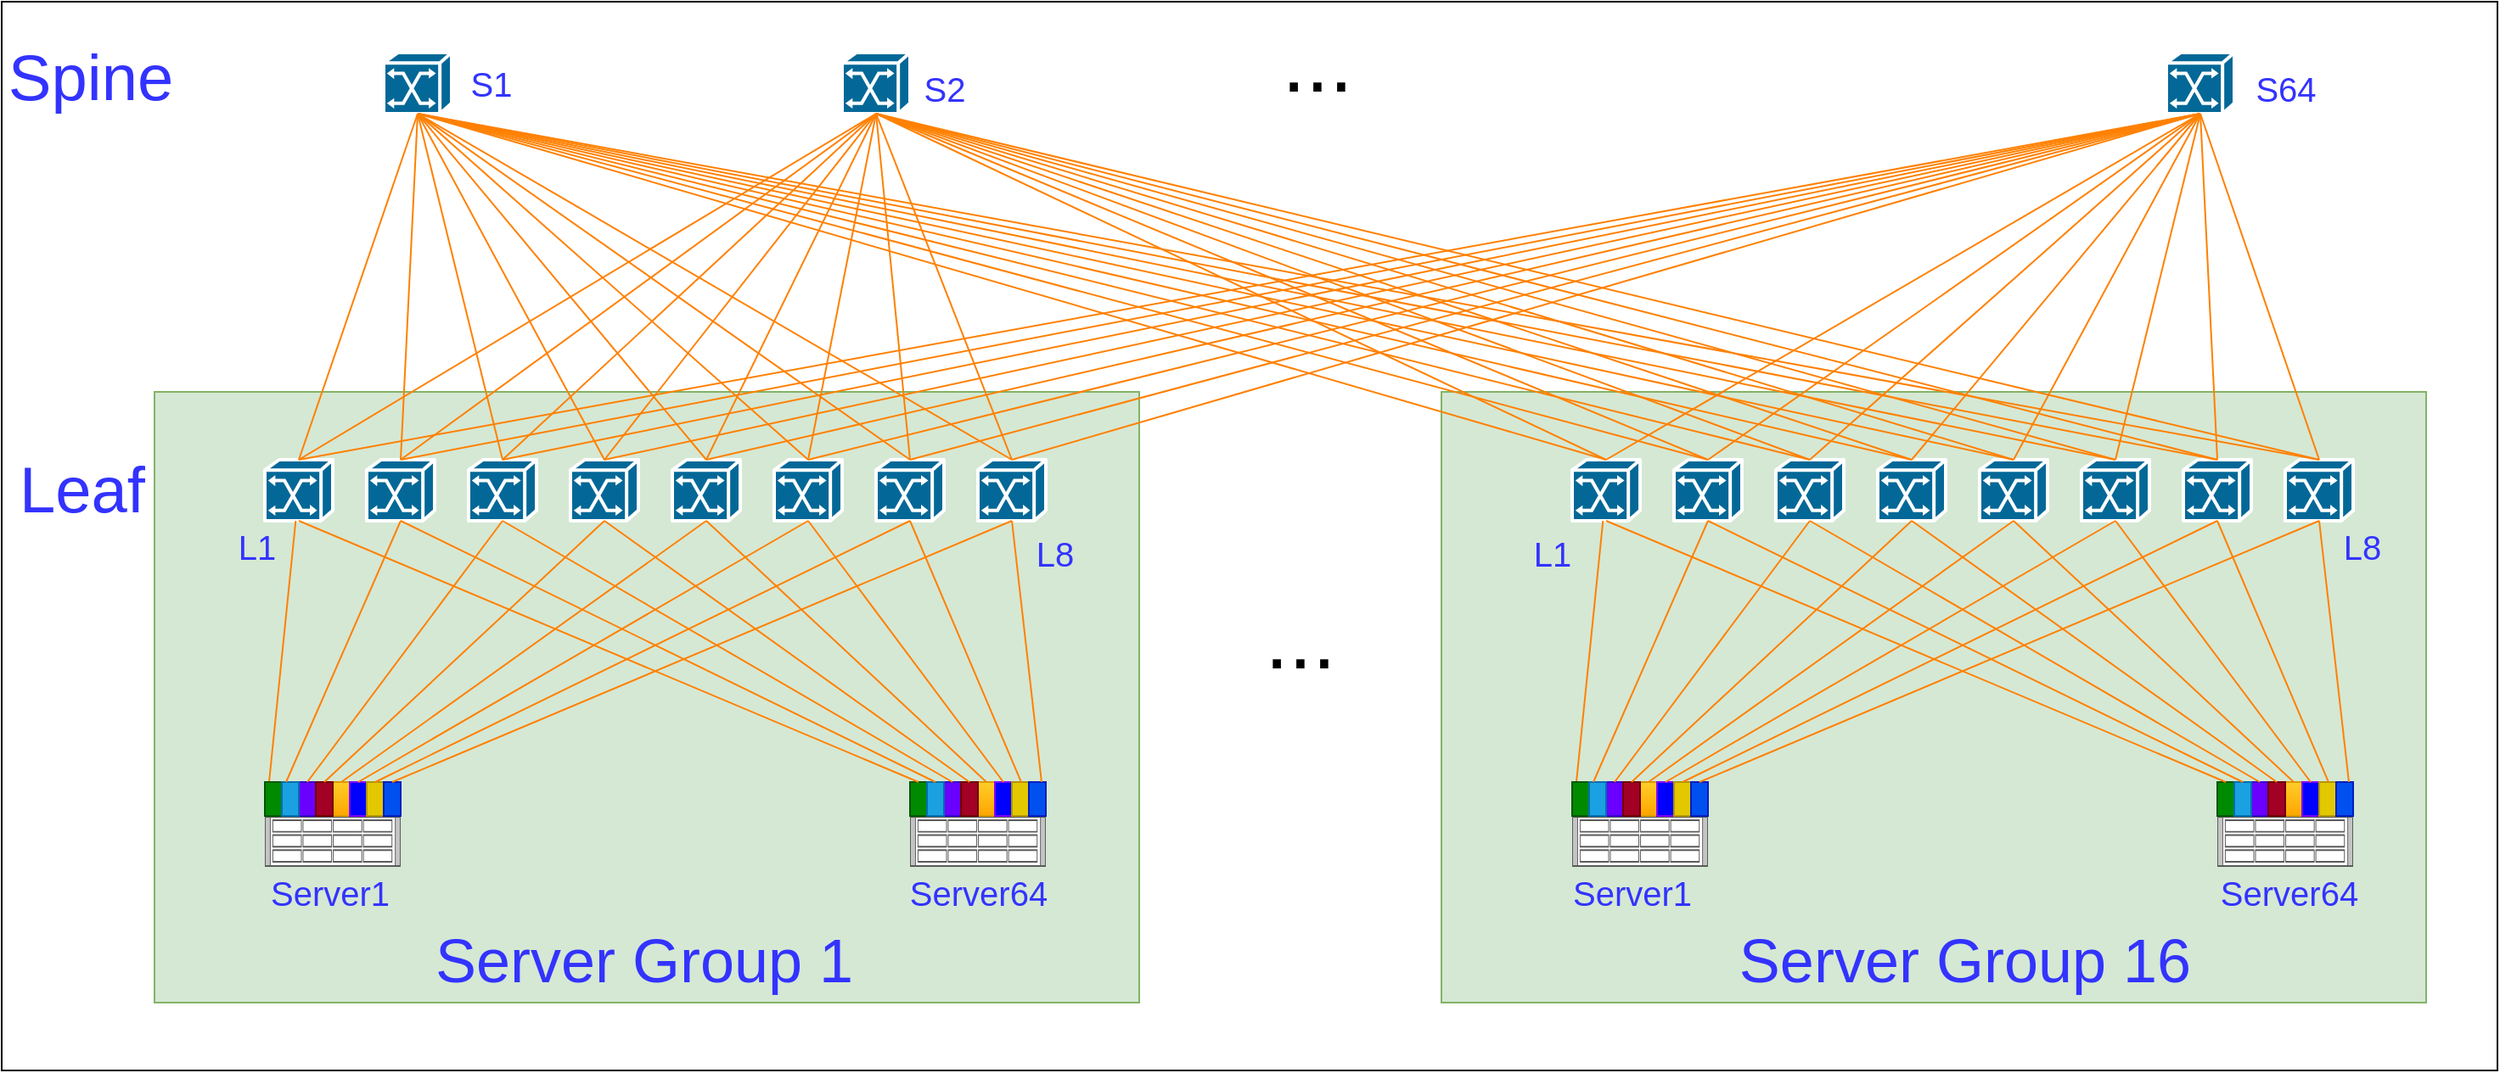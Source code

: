 <mxfile version="24.7.0" type="github">
  <diagram name="第 1 页" id="ZXi959offg9TOEU08AZm">
    <mxGraphModel dx="2074" dy="-3403" grid="1" gridSize="10" guides="1" tooltips="1" connect="1" arrows="1" fold="1" page="1" pageScale="1" pageWidth="291" pageHeight="413" math="0" shadow="0">
      <root>
        <mxCell id="0" />
        <mxCell id="1" parent="0" />
        <mxCell id="SkI0lWn-ay7iLgk8auJr-1006" value="" style="whiteSpace=wrap;html=1;" parent="1" vertex="1">
          <mxGeometry x="200" y="4570" width="1470" height="630" as="geometry" />
        </mxCell>
        <mxCell id="SkI0lWn-ay7iLgk8auJr-994" value="" style="whiteSpace=wrap;html=1;fillColor=#d5e8d4;strokeColor=#82b366;" parent="1" vertex="1">
          <mxGeometry x="1048" y="4800" width="580" height="360" as="geometry" />
        </mxCell>
        <mxCell id="SkI0lWn-ay7iLgk8auJr-993" value="" style="whiteSpace=wrap;html=1;fillColor=#d5e8d4;strokeColor=#82b366;" parent="1" vertex="1">
          <mxGeometry x="290" y="4800" width="580" height="360" as="geometry" />
        </mxCell>
        <mxCell id="SkI0lWn-ay7iLgk8auJr-1" value="" style="shape=mxgraph.cisco.switches.atm_switch;sketch=0;html=1;pointerEvents=1;dashed=0;fillColor=#036897;strokeColor=#ffffff;strokeWidth=2;verticalLabelPosition=bottom;verticalAlign=top;align=center;outlineConnect=0;" parent="1" vertex="1">
          <mxGeometry x="355" y="4840" width="40" height="36" as="geometry" />
        </mxCell>
        <mxCell id="SkI0lWn-ay7iLgk8auJr-2" value="" style="shape=mxgraph.rack.ibm.ibm_x3630_m3;html=1;labelPosition=right;align=left;spacingLeft=15;dashed=0;shadow=0;fillColor=#ffffff;" parent="1" vertex="1">
          <mxGeometry x="355" y="5050" width="80" height="30" as="geometry" />
        </mxCell>
        <mxCell id="SkI0lWn-ay7iLgk8auJr-3" style="rounded=0;orthogonalLoop=1;jettySize=auto;html=1;exitX=0.25;exitY=0;exitDx=0;exitDy=0;startArrow=none;startFill=0;strokeWidth=1;endArrow=none;endFill=0;strokeColor=#FF8000;" parent="1" source="SkI0lWn-ay7iLgk8auJr-4" target="SkI0lWn-ay7iLgk8auJr-1" edge="1">
          <mxGeometry relative="1" as="geometry" />
        </mxCell>
        <mxCell id="SkI0lWn-ay7iLgk8auJr-4" value="" style="rounded=0;whiteSpace=wrap;html=1;fillColor=#008a00;strokeColor=#005700;fontColor=#ffffff;" parent="1" vertex="1">
          <mxGeometry x="355" y="5030" width="10" height="20" as="geometry" />
        </mxCell>
        <mxCell id="SkI0lWn-ay7iLgk8auJr-5" value="" style="rounded=0;whiteSpace=wrap;html=1;fillColor=#ffcd28;strokeColor=#d79b00;gradientColor=#ffa500;" parent="1" vertex="1">
          <mxGeometry x="395" y="5030" width="10" height="20" as="geometry" />
        </mxCell>
        <mxCell id="SkI0lWn-ay7iLgk8auJr-6" value="" style="rounded=0;whiteSpace=wrap;html=1;fillColor=#6a00ff;strokeColor=#3700CC;fontColor=#ffffff;" parent="1" vertex="1">
          <mxGeometry x="375" y="5030" width="10" height="20" as="geometry" />
        </mxCell>
        <mxCell id="SkI0lWn-ay7iLgk8auJr-7" value="" style="rounded=0;whiteSpace=wrap;html=1;fillColor=#1ba1e2;strokeColor=#006EAF;fontColor=#ffffff;" parent="1" vertex="1">
          <mxGeometry x="365" y="5030" width="10" height="20" as="geometry" />
        </mxCell>
        <mxCell id="SkI0lWn-ay7iLgk8auJr-8" value="" style="rounded=0;whiteSpace=wrap;html=1;fillColor=#0000FF;strokeColor=#7F00FF;" parent="1" vertex="1">
          <mxGeometry x="405" y="5030" width="10" height="20" as="geometry" />
        </mxCell>
        <mxCell id="SkI0lWn-ay7iLgk8auJr-9" value="" style="rounded=0;whiteSpace=wrap;html=1;fillColor=#a20025;strokeColor=#6F0000;fontColor=#ffffff;" parent="1" vertex="1">
          <mxGeometry x="385" y="5030" width="10" height="20" as="geometry" />
        </mxCell>
        <mxCell id="SkI0lWn-ay7iLgk8auJr-10" value="" style="rounded=0;whiteSpace=wrap;html=1;fillColor=#e3c800;strokeColor=#B09500;fontColor=#000000;" parent="1" vertex="1">
          <mxGeometry x="415" y="5030" width="10" height="20" as="geometry" />
        </mxCell>
        <mxCell id="SkI0lWn-ay7iLgk8auJr-11" value="" style="rounded=0;whiteSpace=wrap;html=1;fillColor=#0050ef;strokeColor=#001DBC;fontColor=#ffffff;" parent="1" vertex="1">
          <mxGeometry x="425" y="5030" width="10" height="20" as="geometry" />
        </mxCell>
        <mxCell id="SkI0lWn-ay7iLgk8auJr-12" value="" style="shape=mxgraph.rack.ibm.ibm_x3630_m3;html=1;labelPosition=right;align=left;spacingLeft=15;dashed=0;shadow=0;fillColor=#ffffff;" parent="1" vertex="1">
          <mxGeometry x="735" y="5050" width="80" height="30" as="geometry" />
        </mxCell>
        <mxCell id="SkI0lWn-ay7iLgk8auJr-13" value="" style="rounded=0;whiteSpace=wrap;html=1;fillColor=#008a00;strokeColor=#005700;fontColor=#ffffff;" parent="1" vertex="1">
          <mxGeometry x="735" y="5030" width="10" height="20" as="geometry" />
        </mxCell>
        <mxCell id="SkI0lWn-ay7iLgk8auJr-14" value="" style="rounded=0;whiteSpace=wrap;html=1;fillColor=#ffcd28;strokeColor=#d79b00;gradientColor=#ffa500;" parent="1" vertex="1">
          <mxGeometry x="775" y="5030" width="10" height="20" as="geometry" />
        </mxCell>
        <mxCell id="SkI0lWn-ay7iLgk8auJr-15" value="" style="rounded=0;whiteSpace=wrap;html=1;fillColor=#6a00ff;strokeColor=#3700CC;fontColor=#ffffff;" parent="1" vertex="1">
          <mxGeometry x="755" y="5030" width="10" height="20" as="geometry" />
        </mxCell>
        <mxCell id="SkI0lWn-ay7iLgk8auJr-16" value="" style="rounded=0;whiteSpace=wrap;html=1;fillColor=#1ba1e2;strokeColor=#006EAF;fontColor=#ffffff;" parent="1" vertex="1">
          <mxGeometry x="745" y="5030" width="10" height="20" as="geometry" />
        </mxCell>
        <mxCell id="SkI0lWn-ay7iLgk8auJr-17" value="" style="rounded=0;whiteSpace=wrap;html=1;fillColor=#0000FF;strokeColor=#7F00FF;" parent="1" vertex="1">
          <mxGeometry x="785" y="5030" width="10" height="20" as="geometry" />
        </mxCell>
        <mxCell id="SkI0lWn-ay7iLgk8auJr-18" value="" style="rounded=0;whiteSpace=wrap;html=1;fillColor=#a20025;strokeColor=#6F0000;fontColor=#ffffff;" parent="1" vertex="1">
          <mxGeometry x="765" y="5030" width="10" height="20" as="geometry" />
        </mxCell>
        <mxCell id="SkI0lWn-ay7iLgk8auJr-19" value="" style="rounded=0;whiteSpace=wrap;html=1;fillColor=#e3c800;strokeColor=#B09500;fontColor=#000000;" parent="1" vertex="1">
          <mxGeometry x="795" y="5030" width="10" height="20" as="geometry" />
        </mxCell>
        <mxCell id="SkI0lWn-ay7iLgk8auJr-20" value="" style="rounded=0;whiteSpace=wrap;html=1;fillColor=#0050ef;strokeColor=#001DBC;fontColor=#ffffff;" parent="1" vertex="1">
          <mxGeometry x="805" y="5030" width="10" height="20" as="geometry" />
        </mxCell>
        <mxCell id="SkI0lWn-ay7iLgk8auJr-21" value="" style="shape=mxgraph.cisco.switches.atm_switch;sketch=0;html=1;pointerEvents=1;dashed=0;fillColor=#036897;strokeColor=#ffffff;strokeWidth=2;verticalLabelPosition=bottom;verticalAlign=top;align=center;outlineConnect=0;" parent="1" vertex="1">
          <mxGeometry x="415" y="4840" width="40" height="36" as="geometry" />
        </mxCell>
        <mxCell id="SkI0lWn-ay7iLgk8auJr-22" value="" style="shape=mxgraph.cisco.switches.atm_switch;sketch=0;html=1;pointerEvents=1;dashed=0;fillColor=#036897;strokeColor=#ffffff;strokeWidth=2;verticalLabelPosition=bottom;verticalAlign=top;align=center;outlineConnect=0;" parent="1" vertex="1">
          <mxGeometry x="475" y="4840" width="40" height="36" as="geometry" />
        </mxCell>
        <mxCell id="SkI0lWn-ay7iLgk8auJr-23" value="" style="shape=mxgraph.cisco.switches.atm_switch;sketch=0;html=1;pointerEvents=1;dashed=0;fillColor=#036897;strokeColor=#ffffff;strokeWidth=2;verticalLabelPosition=bottom;verticalAlign=top;align=center;outlineConnect=0;" parent="1" vertex="1">
          <mxGeometry x="535" y="4840" width="40" height="36" as="geometry" />
        </mxCell>
        <mxCell id="SkI0lWn-ay7iLgk8auJr-24" value="" style="shape=mxgraph.cisco.switches.atm_switch;sketch=0;html=1;pointerEvents=1;dashed=0;fillColor=#036897;strokeColor=#ffffff;strokeWidth=2;verticalLabelPosition=bottom;verticalAlign=top;align=center;outlineConnect=0;" parent="1" vertex="1">
          <mxGeometry x="595" y="4840" width="40" height="36" as="geometry" />
        </mxCell>
        <mxCell id="SkI0lWn-ay7iLgk8auJr-25" value="" style="shape=mxgraph.cisco.switches.atm_switch;sketch=0;html=1;pointerEvents=1;dashed=0;fillColor=#036897;strokeColor=#ffffff;strokeWidth=2;verticalLabelPosition=bottom;verticalAlign=top;align=center;outlineConnect=0;" parent="1" vertex="1">
          <mxGeometry x="655" y="4840" width="40" height="36" as="geometry" />
        </mxCell>
        <mxCell id="SkI0lWn-ay7iLgk8auJr-26" value="" style="shape=mxgraph.cisco.switches.atm_switch;sketch=0;html=1;pointerEvents=1;dashed=0;fillColor=#036897;strokeColor=#ffffff;strokeWidth=2;verticalLabelPosition=bottom;verticalAlign=top;align=center;outlineConnect=0;" parent="1" vertex="1">
          <mxGeometry x="715" y="4840" width="40" height="36" as="geometry" />
        </mxCell>
        <mxCell id="SkI0lWn-ay7iLgk8auJr-27" value="" style="shape=mxgraph.cisco.switches.atm_switch;sketch=0;html=1;pointerEvents=1;dashed=0;fillColor=#036897;strokeColor=#ffffff;strokeWidth=2;verticalLabelPosition=bottom;verticalAlign=top;align=center;outlineConnect=0;" parent="1" vertex="1">
          <mxGeometry x="775" y="4840" width="40" height="36" as="geometry" />
        </mxCell>
        <mxCell id="SkI0lWn-ay7iLgk8auJr-28" style="rounded=0;orthogonalLoop=1;jettySize=auto;html=1;startArrow=none;startFill=0;strokeWidth=1;endArrow=none;endFill=0;strokeColor=#FF8000;entryX=0.5;entryY=1;entryDx=0;entryDy=0;entryPerimeter=0;exitX=0.25;exitY=0;exitDx=0;exitDy=0;" parent="1" source="SkI0lWn-ay7iLgk8auJr-7" target="SkI0lWn-ay7iLgk8auJr-21" edge="1">
          <mxGeometry relative="1" as="geometry">
            <mxPoint x="375" y="5030" as="sourcePoint" />
            <mxPoint x="383" y="4886" as="targetPoint" />
          </mxGeometry>
        </mxCell>
        <mxCell id="SkI0lWn-ay7iLgk8auJr-29" style="rounded=0;orthogonalLoop=1;jettySize=auto;html=1;startArrow=none;startFill=0;strokeWidth=1;endArrow=none;endFill=0;strokeColor=#FF8000;entryX=0.5;entryY=1;entryDx=0;entryDy=0;entryPerimeter=0;exitX=0.5;exitY=0;exitDx=0;exitDy=0;" parent="1" source="SkI0lWn-ay7iLgk8auJr-6" target="SkI0lWn-ay7iLgk8auJr-22" edge="1">
          <mxGeometry relative="1" as="geometry">
            <mxPoint x="378" y="5040" as="sourcePoint" />
            <mxPoint x="445" y="4886" as="targetPoint" />
          </mxGeometry>
        </mxCell>
        <mxCell id="SkI0lWn-ay7iLgk8auJr-30" style="rounded=0;orthogonalLoop=1;jettySize=auto;html=1;startArrow=none;startFill=0;strokeWidth=1;endArrow=none;endFill=0;strokeColor=#FF8000;entryX=0.5;entryY=1;entryDx=0;entryDy=0;entryPerimeter=0;exitX=0.5;exitY=0;exitDx=0;exitDy=0;" parent="1" source="SkI0lWn-ay7iLgk8auJr-9" target="SkI0lWn-ay7iLgk8auJr-23" edge="1">
          <mxGeometry relative="1" as="geometry">
            <mxPoint x="388" y="5050" as="sourcePoint" />
            <mxPoint x="455" y="4896" as="targetPoint" />
          </mxGeometry>
        </mxCell>
        <mxCell id="SkI0lWn-ay7iLgk8auJr-31" style="rounded=0;orthogonalLoop=1;jettySize=auto;html=1;startArrow=none;startFill=0;strokeWidth=1;endArrow=none;endFill=0;strokeColor=#FF8000;entryX=0.5;entryY=1;entryDx=0;entryDy=0;entryPerimeter=0;exitX=0.5;exitY=0;exitDx=0;exitDy=0;" parent="1" source="SkI0lWn-ay7iLgk8auJr-5" target="SkI0lWn-ay7iLgk8auJr-24" edge="1">
          <mxGeometry relative="1" as="geometry">
            <mxPoint x="398" y="5060" as="sourcePoint" />
            <mxPoint x="465" y="4906" as="targetPoint" />
          </mxGeometry>
        </mxCell>
        <mxCell id="SkI0lWn-ay7iLgk8auJr-32" style="rounded=0;orthogonalLoop=1;jettySize=auto;html=1;startArrow=none;startFill=0;strokeWidth=1;endArrow=none;endFill=0;strokeColor=#FF8000;entryX=0.5;entryY=1;entryDx=0;entryDy=0;entryPerimeter=0;exitX=0.5;exitY=0;exitDx=0;exitDy=0;" parent="1" source="SkI0lWn-ay7iLgk8auJr-8" target="SkI0lWn-ay7iLgk8auJr-25" edge="1">
          <mxGeometry relative="1" as="geometry">
            <mxPoint x="408" y="5070" as="sourcePoint" />
            <mxPoint x="475" y="4916" as="targetPoint" />
          </mxGeometry>
        </mxCell>
        <mxCell id="SkI0lWn-ay7iLgk8auJr-33" style="rounded=0;orthogonalLoop=1;jettySize=auto;html=1;startArrow=none;startFill=0;strokeWidth=1;endArrow=none;endFill=0;strokeColor=#FF8000;entryX=0.5;entryY=1;entryDx=0;entryDy=0;entryPerimeter=0;exitX=0.5;exitY=0;exitDx=0;exitDy=0;" parent="1" source="SkI0lWn-ay7iLgk8auJr-10" target="SkI0lWn-ay7iLgk8auJr-26" edge="1">
          <mxGeometry relative="1" as="geometry">
            <mxPoint x="418" y="5080" as="sourcePoint" />
            <mxPoint x="485" y="4926" as="targetPoint" />
          </mxGeometry>
        </mxCell>
        <mxCell id="SkI0lWn-ay7iLgk8auJr-34" style="rounded=0;orthogonalLoop=1;jettySize=auto;html=1;startArrow=none;startFill=0;strokeWidth=1;endArrow=none;endFill=0;strokeColor=#FF8000;entryX=0.5;entryY=1;entryDx=0;entryDy=0;entryPerimeter=0;exitX=0.5;exitY=0;exitDx=0;exitDy=0;" parent="1" source="SkI0lWn-ay7iLgk8auJr-11" target="SkI0lWn-ay7iLgk8auJr-27" edge="1">
          <mxGeometry relative="1" as="geometry">
            <mxPoint x="428" y="5090" as="sourcePoint" />
            <mxPoint x="495" y="4936" as="targetPoint" />
          </mxGeometry>
        </mxCell>
        <mxCell id="SkI0lWn-ay7iLgk8auJr-35" style="rounded=0;orthogonalLoop=1;jettySize=auto;html=1;startArrow=none;startFill=0;strokeWidth=1;endArrow=none;endFill=0;strokeColor=#FF8000;entryX=0.5;entryY=1;entryDx=0;entryDy=0;entryPerimeter=0;exitX=0.75;exitY=0;exitDx=0;exitDy=0;" parent="1" source="SkI0lWn-ay7iLgk8auJr-20" target="SkI0lWn-ay7iLgk8auJr-27" edge="1">
          <mxGeometry relative="1" as="geometry">
            <mxPoint x="438" y="5100" as="sourcePoint" />
            <mxPoint x="505" y="4946" as="targetPoint" />
          </mxGeometry>
        </mxCell>
        <mxCell id="SkI0lWn-ay7iLgk8auJr-36" style="rounded=0;orthogonalLoop=1;jettySize=auto;html=1;startArrow=none;startFill=0;strokeWidth=1;endArrow=none;endFill=0;strokeColor=#FF8000;entryX=0.5;entryY=1;entryDx=0;entryDy=0;entryPerimeter=0;exitX=-0.443;exitY=0.01;exitDx=0;exitDy=0;exitPerimeter=0;" parent="1" source="SkI0lWn-ay7iLgk8auJr-20" target="SkI0lWn-ay7iLgk8auJr-26" edge="1">
          <mxGeometry relative="1" as="geometry">
            <mxPoint x="823" y="5040" as="sourcePoint" />
            <mxPoint x="805" y="4886" as="targetPoint" />
          </mxGeometry>
        </mxCell>
        <mxCell id="SkI0lWn-ay7iLgk8auJr-37" style="rounded=0;orthogonalLoop=1;jettySize=auto;html=1;startArrow=none;startFill=0;strokeWidth=1;endArrow=none;endFill=0;strokeColor=#FF8000;entryX=0.5;entryY=1;entryDx=0;entryDy=0;entryPerimeter=0;exitX=0.5;exitY=0;exitDx=0;exitDy=0;" parent="1" source="SkI0lWn-ay7iLgk8auJr-17" target="SkI0lWn-ay7iLgk8auJr-25" edge="1">
          <mxGeometry relative="1" as="geometry">
            <mxPoint x="833" y="5050" as="sourcePoint" />
            <mxPoint x="815" y="4896" as="targetPoint" />
          </mxGeometry>
        </mxCell>
        <mxCell id="SkI0lWn-ay7iLgk8auJr-38" style="rounded=0;orthogonalLoop=1;jettySize=auto;html=1;startArrow=none;startFill=0;strokeWidth=1;endArrow=none;endFill=0;strokeColor=#FF8000;entryX=0.5;entryY=1;entryDx=0;entryDy=0;entryPerimeter=0;" parent="1" target="SkI0lWn-ay7iLgk8auJr-24" edge="1">
          <mxGeometry relative="1" as="geometry">
            <mxPoint x="780" y="5030" as="sourcePoint" />
            <mxPoint x="825" y="4906" as="targetPoint" />
          </mxGeometry>
        </mxCell>
        <mxCell id="SkI0lWn-ay7iLgk8auJr-39" style="rounded=0;orthogonalLoop=1;jettySize=auto;html=1;startArrow=none;startFill=0;strokeWidth=1;endArrow=none;endFill=0;strokeColor=#FF8000;entryX=0.5;entryY=1;entryDx=0;entryDy=0;entryPerimeter=0;exitX=0.5;exitY=0;exitDx=0;exitDy=0;" parent="1" source="SkI0lWn-ay7iLgk8auJr-18" target="SkI0lWn-ay7iLgk8auJr-23" edge="1">
          <mxGeometry relative="1" as="geometry">
            <mxPoint x="853" y="5070" as="sourcePoint" />
            <mxPoint x="835" y="4916" as="targetPoint" />
          </mxGeometry>
        </mxCell>
        <mxCell id="SkI0lWn-ay7iLgk8auJr-40" style="rounded=0;orthogonalLoop=1;jettySize=auto;html=1;startArrow=none;startFill=0;strokeWidth=1;endArrow=none;endFill=0;strokeColor=#FF8000;entryX=0.5;entryY=1;entryDx=0;entryDy=0;entryPerimeter=0;exitX=0.5;exitY=0;exitDx=0;exitDy=0;" parent="1" source="SkI0lWn-ay7iLgk8auJr-15" target="SkI0lWn-ay7iLgk8auJr-22" edge="1">
          <mxGeometry relative="1" as="geometry">
            <mxPoint x="863" y="5080" as="sourcePoint" />
            <mxPoint x="845" y="4926" as="targetPoint" />
          </mxGeometry>
        </mxCell>
        <mxCell id="SkI0lWn-ay7iLgk8auJr-41" style="rounded=0;orthogonalLoop=1;jettySize=auto;html=1;startArrow=none;startFill=0;strokeWidth=1;endArrow=none;endFill=0;strokeColor=#FF8000;entryX=0.5;entryY=1;entryDx=0;entryDy=0;entryPerimeter=0;exitX=0.5;exitY=0;exitDx=0;exitDy=0;" parent="1" source="SkI0lWn-ay7iLgk8auJr-16" target="SkI0lWn-ay7iLgk8auJr-21" edge="1">
          <mxGeometry relative="1" as="geometry">
            <mxPoint x="873" y="5090" as="sourcePoint" />
            <mxPoint x="855" y="4936" as="targetPoint" />
          </mxGeometry>
        </mxCell>
        <mxCell id="SkI0lWn-ay7iLgk8auJr-42" style="rounded=0;orthogonalLoop=1;jettySize=auto;html=1;startArrow=none;startFill=0;strokeWidth=1;endArrow=none;endFill=0;strokeColor=#FF8000;entryX=0.5;entryY=1;entryDx=0;entryDy=0;entryPerimeter=0;exitX=0.5;exitY=0;exitDx=0;exitDy=0;" parent="1" source="SkI0lWn-ay7iLgk8auJr-13" target="SkI0lWn-ay7iLgk8auJr-1" edge="1">
          <mxGeometry relative="1" as="geometry">
            <mxPoint x="883" y="5100" as="sourcePoint" />
            <mxPoint x="865" y="4946" as="targetPoint" />
          </mxGeometry>
        </mxCell>
        <mxCell id="SkI0lWn-ay7iLgk8auJr-43" value="" style="shape=mxgraph.cisco.switches.atm_switch;sketch=0;html=1;pointerEvents=1;dashed=0;fillColor=#036897;strokeColor=#ffffff;strokeWidth=2;verticalLabelPosition=bottom;verticalAlign=top;align=center;outlineConnect=0;" parent="1" vertex="1">
          <mxGeometry x="1125" y="4840" width="40" height="36" as="geometry" />
        </mxCell>
        <mxCell id="SkI0lWn-ay7iLgk8auJr-44" value="" style="shape=mxgraph.rack.ibm.ibm_x3630_m3;html=1;labelPosition=right;align=left;spacingLeft=15;dashed=0;shadow=0;fillColor=#ffffff;" parent="1" vertex="1">
          <mxGeometry x="1125" y="5050" width="80" height="30" as="geometry" />
        </mxCell>
        <mxCell id="SkI0lWn-ay7iLgk8auJr-45" style="rounded=0;orthogonalLoop=1;jettySize=auto;html=1;exitX=0.25;exitY=0;exitDx=0;exitDy=0;startArrow=none;startFill=0;strokeWidth=1;endArrow=none;endFill=0;strokeColor=#FF8000;" parent="1" source="SkI0lWn-ay7iLgk8auJr-46" target="SkI0lWn-ay7iLgk8auJr-43" edge="1">
          <mxGeometry relative="1" as="geometry" />
        </mxCell>
        <mxCell id="SkI0lWn-ay7iLgk8auJr-46" value="" style="rounded=0;whiteSpace=wrap;html=1;fillColor=#008a00;strokeColor=#005700;fontColor=#ffffff;" parent="1" vertex="1">
          <mxGeometry x="1125" y="5030" width="10" height="20" as="geometry" />
        </mxCell>
        <mxCell id="SkI0lWn-ay7iLgk8auJr-47" value="" style="rounded=0;whiteSpace=wrap;html=1;fillColor=#ffcd28;strokeColor=#d79b00;gradientColor=#ffa500;" parent="1" vertex="1">
          <mxGeometry x="1165" y="5030" width="10" height="20" as="geometry" />
        </mxCell>
        <mxCell id="SkI0lWn-ay7iLgk8auJr-48" value="" style="rounded=0;whiteSpace=wrap;html=1;fillColor=#6a00ff;strokeColor=#3700CC;fontColor=#ffffff;" parent="1" vertex="1">
          <mxGeometry x="1145" y="5030" width="10" height="20" as="geometry" />
        </mxCell>
        <mxCell id="SkI0lWn-ay7iLgk8auJr-49" value="" style="rounded=0;whiteSpace=wrap;html=1;fillColor=#1ba1e2;strokeColor=#006EAF;fontColor=#ffffff;" parent="1" vertex="1">
          <mxGeometry x="1135" y="5030" width="10" height="20" as="geometry" />
        </mxCell>
        <mxCell id="SkI0lWn-ay7iLgk8auJr-50" value="" style="rounded=0;whiteSpace=wrap;html=1;fillColor=#0000FF;strokeColor=#7F00FF;" parent="1" vertex="1">
          <mxGeometry x="1175" y="5030" width="10" height="20" as="geometry" />
        </mxCell>
        <mxCell id="SkI0lWn-ay7iLgk8auJr-51" value="" style="rounded=0;whiteSpace=wrap;html=1;fillColor=#a20025;strokeColor=#6F0000;fontColor=#ffffff;" parent="1" vertex="1">
          <mxGeometry x="1155" y="5030" width="10" height="20" as="geometry" />
        </mxCell>
        <mxCell id="SkI0lWn-ay7iLgk8auJr-52" value="" style="rounded=0;whiteSpace=wrap;html=1;fillColor=#e3c800;strokeColor=#B09500;fontColor=#000000;" parent="1" vertex="1">
          <mxGeometry x="1185" y="5030" width="10" height="20" as="geometry" />
        </mxCell>
        <mxCell id="SkI0lWn-ay7iLgk8auJr-53" value="" style="rounded=0;whiteSpace=wrap;html=1;fillColor=#0050ef;strokeColor=#001DBC;fontColor=#ffffff;" parent="1" vertex="1">
          <mxGeometry x="1195" y="5030" width="10" height="20" as="geometry" />
        </mxCell>
        <mxCell id="SkI0lWn-ay7iLgk8auJr-54" value="" style="shape=mxgraph.rack.ibm.ibm_x3630_m3;html=1;labelPosition=right;align=left;spacingLeft=15;dashed=0;shadow=0;fillColor=#ffffff;" parent="1" vertex="1">
          <mxGeometry x="1505" y="5050" width="80" height="30" as="geometry" />
        </mxCell>
        <mxCell id="SkI0lWn-ay7iLgk8auJr-55" value="" style="rounded=0;whiteSpace=wrap;html=1;fillColor=#008a00;strokeColor=#005700;fontColor=#ffffff;" parent="1" vertex="1">
          <mxGeometry x="1505" y="5030" width="10" height="20" as="geometry" />
        </mxCell>
        <mxCell id="SkI0lWn-ay7iLgk8auJr-56" value="" style="rounded=0;whiteSpace=wrap;html=1;fillColor=#ffcd28;strokeColor=#d79b00;gradientColor=#ffa500;" parent="1" vertex="1">
          <mxGeometry x="1545" y="5030" width="10" height="20" as="geometry" />
        </mxCell>
        <mxCell id="SkI0lWn-ay7iLgk8auJr-57" value="" style="rounded=0;whiteSpace=wrap;html=1;fillColor=#6a00ff;strokeColor=#3700CC;fontColor=#ffffff;" parent="1" vertex="1">
          <mxGeometry x="1525" y="5030" width="10" height="20" as="geometry" />
        </mxCell>
        <mxCell id="SkI0lWn-ay7iLgk8auJr-58" value="" style="rounded=0;whiteSpace=wrap;html=1;fillColor=#1ba1e2;strokeColor=#006EAF;fontColor=#ffffff;" parent="1" vertex="1">
          <mxGeometry x="1515" y="5030" width="10" height="20" as="geometry" />
        </mxCell>
        <mxCell id="SkI0lWn-ay7iLgk8auJr-59" value="" style="rounded=0;whiteSpace=wrap;html=1;fillColor=#0000FF;strokeColor=#7F00FF;" parent="1" vertex="1">
          <mxGeometry x="1555" y="5030" width="10" height="20" as="geometry" />
        </mxCell>
        <mxCell id="SkI0lWn-ay7iLgk8auJr-60" value="" style="rounded=0;whiteSpace=wrap;html=1;fillColor=#a20025;strokeColor=#6F0000;fontColor=#ffffff;" parent="1" vertex="1">
          <mxGeometry x="1535" y="5030" width="10" height="20" as="geometry" />
        </mxCell>
        <mxCell id="SkI0lWn-ay7iLgk8auJr-61" value="" style="rounded=0;whiteSpace=wrap;html=1;fillColor=#e3c800;strokeColor=#B09500;fontColor=#000000;" parent="1" vertex="1">
          <mxGeometry x="1565" y="5030" width="10" height="20" as="geometry" />
        </mxCell>
        <mxCell id="SkI0lWn-ay7iLgk8auJr-62" value="" style="rounded=0;whiteSpace=wrap;html=1;fillColor=#0050ef;strokeColor=#001DBC;fontColor=#ffffff;" parent="1" vertex="1">
          <mxGeometry x="1575" y="5030" width="10" height="20" as="geometry" />
        </mxCell>
        <mxCell id="SkI0lWn-ay7iLgk8auJr-63" value="" style="shape=mxgraph.cisco.switches.atm_switch;sketch=0;html=1;pointerEvents=1;dashed=0;fillColor=#036897;strokeColor=#ffffff;strokeWidth=2;verticalLabelPosition=bottom;verticalAlign=top;align=center;outlineConnect=0;" parent="1" vertex="1">
          <mxGeometry x="1185" y="4840" width="40" height="36" as="geometry" />
        </mxCell>
        <mxCell id="SkI0lWn-ay7iLgk8auJr-64" value="" style="shape=mxgraph.cisco.switches.atm_switch;sketch=0;html=1;pointerEvents=1;dashed=0;fillColor=#036897;strokeColor=#ffffff;strokeWidth=2;verticalLabelPosition=bottom;verticalAlign=top;align=center;outlineConnect=0;" parent="1" vertex="1">
          <mxGeometry x="1245" y="4840" width="40" height="36" as="geometry" />
        </mxCell>
        <mxCell id="SkI0lWn-ay7iLgk8auJr-65" value="" style="shape=mxgraph.cisco.switches.atm_switch;sketch=0;html=1;pointerEvents=1;dashed=0;fillColor=#036897;strokeColor=#ffffff;strokeWidth=2;verticalLabelPosition=bottom;verticalAlign=top;align=center;outlineConnect=0;" parent="1" vertex="1">
          <mxGeometry x="1305" y="4840" width="40" height="36" as="geometry" />
        </mxCell>
        <mxCell id="SkI0lWn-ay7iLgk8auJr-66" value="" style="shape=mxgraph.cisco.switches.atm_switch;sketch=0;html=1;pointerEvents=1;dashed=0;fillColor=#036897;strokeColor=#ffffff;strokeWidth=2;verticalLabelPosition=bottom;verticalAlign=top;align=center;outlineConnect=0;" parent="1" vertex="1">
          <mxGeometry x="1365" y="4840" width="40" height="36" as="geometry" />
        </mxCell>
        <mxCell id="SkI0lWn-ay7iLgk8auJr-67" value="" style="shape=mxgraph.cisco.switches.atm_switch;sketch=0;html=1;pointerEvents=1;dashed=0;fillColor=#036897;strokeColor=#ffffff;strokeWidth=2;verticalLabelPosition=bottom;verticalAlign=top;align=center;outlineConnect=0;" parent="1" vertex="1">
          <mxGeometry x="1425" y="4840" width="40" height="36" as="geometry" />
        </mxCell>
        <mxCell id="SkI0lWn-ay7iLgk8auJr-68" value="" style="shape=mxgraph.cisco.switches.atm_switch;sketch=0;html=1;pointerEvents=1;dashed=0;fillColor=#036897;strokeColor=#ffffff;strokeWidth=2;verticalLabelPosition=bottom;verticalAlign=top;align=center;outlineConnect=0;" parent="1" vertex="1">
          <mxGeometry x="1485" y="4840" width="40" height="36" as="geometry" />
        </mxCell>
        <mxCell id="SkI0lWn-ay7iLgk8auJr-69" value="" style="shape=mxgraph.cisco.switches.atm_switch;sketch=0;html=1;pointerEvents=1;dashed=0;fillColor=#036897;strokeColor=#ffffff;strokeWidth=2;verticalLabelPosition=bottom;verticalAlign=top;align=center;outlineConnect=0;" parent="1" vertex="1">
          <mxGeometry x="1545" y="4840" width="40" height="36" as="geometry" />
        </mxCell>
        <mxCell id="SkI0lWn-ay7iLgk8auJr-70" style="rounded=0;orthogonalLoop=1;jettySize=auto;html=1;startArrow=none;startFill=0;strokeWidth=1;endArrow=none;endFill=0;strokeColor=#FF8000;entryX=0.5;entryY=1;entryDx=0;entryDy=0;entryPerimeter=0;exitX=0.25;exitY=0;exitDx=0;exitDy=0;" parent="1" source="SkI0lWn-ay7iLgk8auJr-49" target="SkI0lWn-ay7iLgk8auJr-63" edge="1">
          <mxGeometry relative="1" as="geometry">
            <mxPoint x="1145" y="5030" as="sourcePoint" />
            <mxPoint x="1153" y="4886" as="targetPoint" />
          </mxGeometry>
        </mxCell>
        <mxCell id="SkI0lWn-ay7iLgk8auJr-71" style="rounded=0;orthogonalLoop=1;jettySize=auto;html=1;startArrow=none;startFill=0;strokeWidth=1;endArrow=none;endFill=0;strokeColor=#FF8000;entryX=0.5;entryY=1;entryDx=0;entryDy=0;entryPerimeter=0;exitX=0.5;exitY=0;exitDx=0;exitDy=0;" parent="1" source="SkI0lWn-ay7iLgk8auJr-48" target="SkI0lWn-ay7iLgk8auJr-64" edge="1">
          <mxGeometry relative="1" as="geometry">
            <mxPoint x="1148" y="5040" as="sourcePoint" />
            <mxPoint x="1215" y="4886" as="targetPoint" />
          </mxGeometry>
        </mxCell>
        <mxCell id="SkI0lWn-ay7iLgk8auJr-72" style="rounded=0;orthogonalLoop=1;jettySize=auto;html=1;startArrow=none;startFill=0;strokeWidth=1;endArrow=none;endFill=0;strokeColor=#FF8000;entryX=0.5;entryY=1;entryDx=0;entryDy=0;entryPerimeter=0;exitX=0.5;exitY=0;exitDx=0;exitDy=0;" parent="1" source="SkI0lWn-ay7iLgk8auJr-51" target="SkI0lWn-ay7iLgk8auJr-65" edge="1">
          <mxGeometry relative="1" as="geometry">
            <mxPoint x="1158" y="5050" as="sourcePoint" />
            <mxPoint x="1225" y="4896" as="targetPoint" />
          </mxGeometry>
        </mxCell>
        <mxCell id="SkI0lWn-ay7iLgk8auJr-73" style="rounded=0;orthogonalLoop=1;jettySize=auto;html=1;startArrow=none;startFill=0;strokeWidth=1;endArrow=none;endFill=0;strokeColor=#FF8000;entryX=0.5;entryY=1;entryDx=0;entryDy=0;entryPerimeter=0;exitX=0.5;exitY=0;exitDx=0;exitDy=0;" parent="1" source="SkI0lWn-ay7iLgk8auJr-47" target="SkI0lWn-ay7iLgk8auJr-66" edge="1">
          <mxGeometry relative="1" as="geometry">
            <mxPoint x="1168" y="5060" as="sourcePoint" />
            <mxPoint x="1235" y="4906" as="targetPoint" />
          </mxGeometry>
        </mxCell>
        <mxCell id="SkI0lWn-ay7iLgk8auJr-74" style="rounded=0;orthogonalLoop=1;jettySize=auto;html=1;startArrow=none;startFill=0;strokeWidth=1;endArrow=none;endFill=0;strokeColor=#FF8000;entryX=0.5;entryY=1;entryDx=0;entryDy=0;entryPerimeter=0;exitX=0.5;exitY=0;exitDx=0;exitDy=0;" parent="1" source="SkI0lWn-ay7iLgk8auJr-50" target="SkI0lWn-ay7iLgk8auJr-67" edge="1">
          <mxGeometry relative="1" as="geometry">
            <mxPoint x="1178" y="5070" as="sourcePoint" />
            <mxPoint x="1245" y="4916" as="targetPoint" />
          </mxGeometry>
        </mxCell>
        <mxCell id="SkI0lWn-ay7iLgk8auJr-75" style="rounded=0;orthogonalLoop=1;jettySize=auto;html=1;startArrow=none;startFill=0;strokeWidth=1;endArrow=none;endFill=0;strokeColor=#FF8000;entryX=0.5;entryY=1;entryDx=0;entryDy=0;entryPerimeter=0;exitX=0.5;exitY=0;exitDx=0;exitDy=0;" parent="1" source="SkI0lWn-ay7iLgk8auJr-52" target="SkI0lWn-ay7iLgk8auJr-68" edge="1">
          <mxGeometry relative="1" as="geometry">
            <mxPoint x="1188" y="5080" as="sourcePoint" />
            <mxPoint x="1255" y="4926" as="targetPoint" />
          </mxGeometry>
        </mxCell>
        <mxCell id="SkI0lWn-ay7iLgk8auJr-76" style="rounded=0;orthogonalLoop=1;jettySize=auto;html=1;startArrow=none;startFill=0;strokeWidth=1;endArrow=none;endFill=0;strokeColor=#FF8000;entryX=0.5;entryY=1;entryDx=0;entryDy=0;entryPerimeter=0;exitX=0.5;exitY=0;exitDx=0;exitDy=0;" parent="1" source="SkI0lWn-ay7iLgk8auJr-53" target="SkI0lWn-ay7iLgk8auJr-69" edge="1">
          <mxGeometry relative="1" as="geometry">
            <mxPoint x="1198" y="5090" as="sourcePoint" />
            <mxPoint x="1265" y="4936" as="targetPoint" />
          </mxGeometry>
        </mxCell>
        <mxCell id="SkI0lWn-ay7iLgk8auJr-77" style="rounded=0;orthogonalLoop=1;jettySize=auto;html=1;startArrow=none;startFill=0;strokeWidth=1;endArrow=none;endFill=0;strokeColor=#FF8000;entryX=0.5;entryY=1;entryDx=0;entryDy=0;entryPerimeter=0;exitX=0.75;exitY=0;exitDx=0;exitDy=0;" parent="1" source="SkI0lWn-ay7iLgk8auJr-62" target="SkI0lWn-ay7iLgk8auJr-69" edge="1">
          <mxGeometry relative="1" as="geometry">
            <mxPoint x="1208" y="5100" as="sourcePoint" />
            <mxPoint x="1275" y="4946" as="targetPoint" />
          </mxGeometry>
        </mxCell>
        <mxCell id="SkI0lWn-ay7iLgk8auJr-78" style="rounded=0;orthogonalLoop=1;jettySize=auto;html=1;startArrow=none;startFill=0;strokeWidth=1;endArrow=none;endFill=0;strokeColor=#FF8000;entryX=0.5;entryY=1;entryDx=0;entryDy=0;entryPerimeter=0;exitX=-0.443;exitY=0.01;exitDx=0;exitDy=0;exitPerimeter=0;" parent="1" source="SkI0lWn-ay7iLgk8auJr-62" target="SkI0lWn-ay7iLgk8auJr-68" edge="1">
          <mxGeometry relative="1" as="geometry">
            <mxPoint x="1593" y="5040" as="sourcePoint" />
            <mxPoint x="1575" y="4886" as="targetPoint" />
          </mxGeometry>
        </mxCell>
        <mxCell id="SkI0lWn-ay7iLgk8auJr-79" style="rounded=0;orthogonalLoop=1;jettySize=auto;html=1;startArrow=none;startFill=0;strokeWidth=1;endArrow=none;endFill=0;strokeColor=#FF8000;entryX=0.5;entryY=1;entryDx=0;entryDy=0;entryPerimeter=0;exitX=0.5;exitY=0;exitDx=0;exitDy=0;" parent="1" source="SkI0lWn-ay7iLgk8auJr-59" target="SkI0lWn-ay7iLgk8auJr-67" edge="1">
          <mxGeometry relative="1" as="geometry">
            <mxPoint x="1603" y="5050" as="sourcePoint" />
            <mxPoint x="1585" y="4896" as="targetPoint" />
          </mxGeometry>
        </mxCell>
        <mxCell id="SkI0lWn-ay7iLgk8auJr-80" style="rounded=0;orthogonalLoop=1;jettySize=auto;html=1;startArrow=none;startFill=0;strokeWidth=1;endArrow=none;endFill=0;strokeColor=#FF8000;entryX=0.5;entryY=1;entryDx=0;entryDy=0;entryPerimeter=0;" parent="1" target="SkI0lWn-ay7iLgk8auJr-66" edge="1">
          <mxGeometry relative="1" as="geometry">
            <mxPoint x="1550" y="5030" as="sourcePoint" />
            <mxPoint x="1595" y="4906" as="targetPoint" />
          </mxGeometry>
        </mxCell>
        <mxCell id="SkI0lWn-ay7iLgk8auJr-81" style="rounded=0;orthogonalLoop=1;jettySize=auto;html=1;startArrow=none;startFill=0;strokeWidth=1;endArrow=none;endFill=0;strokeColor=#FF8000;entryX=0.5;entryY=1;entryDx=0;entryDy=0;entryPerimeter=0;exitX=0.5;exitY=0;exitDx=0;exitDy=0;" parent="1" source="SkI0lWn-ay7iLgk8auJr-60" target="SkI0lWn-ay7iLgk8auJr-65" edge="1">
          <mxGeometry relative="1" as="geometry">
            <mxPoint x="1623" y="5070" as="sourcePoint" />
            <mxPoint x="1605" y="4916" as="targetPoint" />
          </mxGeometry>
        </mxCell>
        <mxCell id="SkI0lWn-ay7iLgk8auJr-82" style="rounded=0;orthogonalLoop=1;jettySize=auto;html=1;startArrow=none;startFill=0;strokeWidth=1;endArrow=none;endFill=0;strokeColor=#FF8000;entryX=0.5;entryY=1;entryDx=0;entryDy=0;entryPerimeter=0;exitX=0.5;exitY=0;exitDx=0;exitDy=0;" parent="1" source="SkI0lWn-ay7iLgk8auJr-57" target="SkI0lWn-ay7iLgk8auJr-64" edge="1">
          <mxGeometry relative="1" as="geometry">
            <mxPoint x="1633" y="5080" as="sourcePoint" />
            <mxPoint x="1615" y="4926" as="targetPoint" />
          </mxGeometry>
        </mxCell>
        <mxCell id="SkI0lWn-ay7iLgk8auJr-83" style="rounded=0;orthogonalLoop=1;jettySize=auto;html=1;startArrow=none;startFill=0;strokeWidth=1;endArrow=none;endFill=0;strokeColor=#FF8000;entryX=0.5;entryY=1;entryDx=0;entryDy=0;entryPerimeter=0;exitX=0.5;exitY=0;exitDx=0;exitDy=0;" parent="1" source="SkI0lWn-ay7iLgk8auJr-58" target="SkI0lWn-ay7iLgk8auJr-63" edge="1">
          <mxGeometry relative="1" as="geometry">
            <mxPoint x="1643" y="5090" as="sourcePoint" />
            <mxPoint x="1625" y="4936" as="targetPoint" />
          </mxGeometry>
        </mxCell>
        <mxCell id="SkI0lWn-ay7iLgk8auJr-84" style="rounded=0;orthogonalLoop=1;jettySize=auto;html=1;startArrow=none;startFill=0;strokeWidth=1;endArrow=none;endFill=0;strokeColor=#FF8000;entryX=0.5;entryY=1;entryDx=0;entryDy=0;entryPerimeter=0;exitX=0.5;exitY=0;exitDx=0;exitDy=0;" parent="1" source="SkI0lWn-ay7iLgk8auJr-55" target="SkI0lWn-ay7iLgk8auJr-43" edge="1">
          <mxGeometry relative="1" as="geometry">
            <mxPoint x="1653" y="5100" as="sourcePoint" />
            <mxPoint x="1635" y="4946" as="targetPoint" />
          </mxGeometry>
        </mxCell>
        <mxCell id="SkI0lWn-ay7iLgk8auJr-85" value="" style="shape=mxgraph.cisco.switches.atm_switch;sketch=0;html=1;pointerEvents=1;dashed=0;fillColor=#036897;strokeColor=#ffffff;strokeWidth=2;verticalLabelPosition=bottom;verticalAlign=top;align=center;outlineConnect=0;" parent="1" vertex="1">
          <mxGeometry x="425" y="4600" width="40" height="36" as="geometry" />
        </mxCell>
        <mxCell id="SkI0lWn-ay7iLgk8auJr-86" value="" style="shape=mxgraph.cisco.switches.atm_switch;sketch=0;html=1;pointerEvents=1;dashed=0;fillColor=#036897;strokeColor=#ffffff;strokeWidth=2;verticalLabelPosition=bottom;verticalAlign=top;align=center;outlineConnect=0;" parent="1" vertex="1">
          <mxGeometry x="695" y="4600" width="40" height="36" as="geometry" />
        </mxCell>
        <mxCell id="SkI0lWn-ay7iLgk8auJr-87" value="" style="shape=mxgraph.cisco.switches.atm_switch;sketch=0;html=1;pointerEvents=1;dashed=0;fillColor=#036897;strokeColor=#ffffff;strokeWidth=2;verticalLabelPosition=bottom;verticalAlign=top;align=center;outlineConnect=0;" parent="1" vertex="1">
          <mxGeometry x="1475" y="4600" width="40" height="36" as="geometry" />
        </mxCell>
        <mxCell id="SkI0lWn-ay7iLgk8auJr-88" value="&lt;font style=&quot;font-size: 50px;&quot;&gt;...&lt;/font&gt;" style="text;strokeColor=none;align=center;fillColor=none;html=1;verticalAlign=middle;whiteSpace=wrap;rounded=0;" parent="1" vertex="1">
          <mxGeometry x="935" y="4930" width="60" height="30" as="geometry" />
        </mxCell>
        <mxCell id="SkI0lWn-ay7iLgk8auJr-89" value="&lt;font style=&quot;font-size: 50px;&quot;&gt;...&lt;/font&gt;" style="text;strokeColor=none;align=center;fillColor=none;html=1;verticalAlign=middle;whiteSpace=wrap;rounded=0;" parent="1" vertex="1">
          <mxGeometry x="945" y="4590" width="60" height="30" as="geometry" />
        </mxCell>
        <mxCell id="SkI0lWn-ay7iLgk8auJr-90" style="rounded=0;orthogonalLoop=1;jettySize=auto;html=1;exitX=0.5;exitY=0;exitDx=0;exitDy=0;startArrow=none;startFill=0;strokeWidth=1;endArrow=none;endFill=0;strokeColor=#FF8000;entryX=0.5;entryY=1;entryDx=0;entryDy=0;entryPerimeter=0;exitPerimeter=0;" parent="1" source="SkI0lWn-ay7iLgk8auJr-1" target="SkI0lWn-ay7iLgk8auJr-85" edge="1">
          <mxGeometry relative="1" as="geometry">
            <mxPoint x="367" y="5040" as="sourcePoint" />
            <mxPoint x="383" y="4886" as="targetPoint" />
          </mxGeometry>
        </mxCell>
        <mxCell id="SkI0lWn-ay7iLgk8auJr-91" style="rounded=0;orthogonalLoop=1;jettySize=auto;html=1;exitX=0.5;exitY=0;exitDx=0;exitDy=0;startArrow=none;startFill=0;strokeWidth=1;endArrow=none;endFill=0;strokeColor=#FF8000;entryX=0.5;entryY=1;entryDx=0;entryDy=0;entryPerimeter=0;exitPerimeter=0;" parent="1" source="SkI0lWn-ay7iLgk8auJr-1" target="SkI0lWn-ay7iLgk8auJr-86" edge="1">
          <mxGeometry relative="1" as="geometry">
            <mxPoint x="385" y="4850" as="sourcePoint" />
            <mxPoint x="455" y="4686" as="targetPoint" />
          </mxGeometry>
        </mxCell>
        <mxCell id="SkI0lWn-ay7iLgk8auJr-92" style="rounded=0;orthogonalLoop=1;jettySize=auto;html=1;exitX=0.5;exitY=0;exitDx=0;exitDy=0;startArrow=none;startFill=0;strokeWidth=1;endArrow=none;endFill=0;strokeColor=#FF8000;entryX=0.5;entryY=1;entryDx=0;entryDy=0;entryPerimeter=0;exitPerimeter=0;" parent="1" source="SkI0lWn-ay7iLgk8auJr-21" target="SkI0lWn-ay7iLgk8auJr-85" edge="1">
          <mxGeometry relative="1" as="geometry">
            <mxPoint x="385" y="4850" as="sourcePoint" />
            <mxPoint x="725" y="4686" as="targetPoint" />
          </mxGeometry>
        </mxCell>
        <mxCell id="SkI0lWn-ay7iLgk8auJr-93" style="rounded=0;orthogonalLoop=1;jettySize=auto;html=1;exitX=0.5;exitY=0;exitDx=0;exitDy=0;startArrow=none;startFill=0;strokeWidth=1;endArrow=none;endFill=0;strokeColor=#FF8000;entryX=0.5;entryY=1;entryDx=0;entryDy=0;entryPerimeter=0;exitPerimeter=0;" parent="1" source="SkI0lWn-ay7iLgk8auJr-21" target="SkI0lWn-ay7iLgk8auJr-86" edge="1">
          <mxGeometry relative="1" as="geometry">
            <mxPoint x="445" y="4850" as="sourcePoint" />
            <mxPoint x="455" y="4686" as="targetPoint" />
          </mxGeometry>
        </mxCell>
        <mxCell id="SkI0lWn-ay7iLgk8auJr-94" style="rounded=0;orthogonalLoop=1;jettySize=auto;html=1;startArrow=none;startFill=0;strokeWidth=1;endArrow=none;endFill=0;strokeColor=#FF8000;entryX=0.5;entryY=1;entryDx=0;entryDy=0;entryPerimeter=0;exitX=0.5;exitY=0;exitDx=0;exitDy=0;exitPerimeter=0;" parent="1" source="SkI0lWn-ay7iLgk8auJr-22" target="SkI0lWn-ay7iLgk8auJr-85" edge="1">
          <mxGeometry relative="1" as="geometry">
            <mxPoint x="455" y="4860" as="sourcePoint" />
            <mxPoint x="465" y="4696" as="targetPoint" />
          </mxGeometry>
        </mxCell>
        <mxCell id="SkI0lWn-ay7iLgk8auJr-95" style="rounded=0;orthogonalLoop=1;jettySize=auto;html=1;startArrow=none;startFill=0;strokeWidth=1;endArrow=none;endFill=0;strokeColor=#FF8000;entryX=0.5;entryY=1;entryDx=0;entryDy=0;entryPerimeter=0;exitX=0.5;exitY=0;exitDx=0;exitDy=0;exitPerimeter=0;" parent="1" source="SkI0lWn-ay7iLgk8auJr-23" target="SkI0lWn-ay7iLgk8auJr-85" edge="1">
          <mxGeometry relative="1" as="geometry">
            <mxPoint x="505" y="4850" as="sourcePoint" />
            <mxPoint x="455" y="4686" as="targetPoint" />
          </mxGeometry>
        </mxCell>
        <mxCell id="SkI0lWn-ay7iLgk8auJr-96" style="rounded=0;orthogonalLoop=1;jettySize=auto;html=1;startArrow=none;startFill=0;strokeWidth=1;endArrow=none;endFill=0;strokeColor=#FF8000;entryX=0.5;entryY=1;entryDx=0;entryDy=0;entryPerimeter=0;exitX=0.5;exitY=0;exitDx=0;exitDy=0;exitPerimeter=0;" parent="1" source="SkI0lWn-ay7iLgk8auJr-24" target="SkI0lWn-ay7iLgk8auJr-85" edge="1">
          <mxGeometry relative="1" as="geometry">
            <mxPoint x="515" y="4860" as="sourcePoint" />
            <mxPoint x="465" y="4696" as="targetPoint" />
          </mxGeometry>
        </mxCell>
        <mxCell id="SkI0lWn-ay7iLgk8auJr-97" style="rounded=0;orthogonalLoop=1;jettySize=auto;html=1;startArrow=none;startFill=0;strokeWidth=1;endArrow=none;endFill=0;strokeColor=#FF8000;exitX=0.5;exitY=0;exitDx=0;exitDy=0;exitPerimeter=0;entryX=0.5;entryY=1;entryDx=0;entryDy=0;entryPerimeter=0;" parent="1" source="SkI0lWn-ay7iLgk8auJr-25" target="SkI0lWn-ay7iLgk8auJr-85" edge="1">
          <mxGeometry relative="1" as="geometry">
            <mxPoint x="525" y="4870" as="sourcePoint" />
            <mxPoint x="445" y="4680" as="targetPoint" />
          </mxGeometry>
        </mxCell>
        <mxCell id="SkI0lWn-ay7iLgk8auJr-98" style="rounded=0;orthogonalLoop=1;jettySize=auto;html=1;startArrow=none;startFill=0;strokeWidth=1;endArrow=none;endFill=0;strokeColor=#FF8000;exitX=0.5;exitY=0;exitDx=0;exitDy=0;exitPerimeter=0;entryX=0.5;entryY=1;entryDx=0;entryDy=0;entryPerimeter=0;" parent="1" source="SkI0lWn-ay7iLgk8auJr-26" target="SkI0lWn-ay7iLgk8auJr-85" edge="1">
          <mxGeometry relative="1" as="geometry">
            <mxPoint x="535" y="4880" as="sourcePoint" />
            <mxPoint x="445" y="4680" as="targetPoint" />
          </mxGeometry>
        </mxCell>
        <mxCell id="SkI0lWn-ay7iLgk8auJr-99" style="rounded=0;orthogonalLoop=1;jettySize=auto;html=1;startArrow=none;startFill=0;strokeWidth=1;endArrow=none;endFill=0;strokeColor=#FF8000;entryX=0.5;entryY=1;entryDx=0;entryDy=0;entryPerimeter=0;exitX=0.5;exitY=0;exitDx=0;exitDy=0;exitPerimeter=0;" parent="1" source="SkI0lWn-ay7iLgk8auJr-27" target="SkI0lWn-ay7iLgk8auJr-85" edge="1">
          <mxGeometry relative="1" as="geometry">
            <mxPoint x="545" y="4890" as="sourcePoint" />
            <mxPoint x="495" y="4726" as="targetPoint" />
          </mxGeometry>
        </mxCell>
        <mxCell id="SkI0lWn-ay7iLgk8auJr-100" style="rounded=0;orthogonalLoop=1;jettySize=auto;html=1;exitX=0.5;exitY=0;exitDx=0;exitDy=0;startArrow=none;startFill=0;strokeWidth=1;endArrow=none;endFill=0;strokeColor=#FF8000;entryX=0.5;entryY=1;entryDx=0;entryDy=0;entryPerimeter=0;exitPerimeter=0;" parent="1" source="SkI0lWn-ay7iLgk8auJr-22" target="SkI0lWn-ay7iLgk8auJr-86" edge="1">
          <mxGeometry relative="1" as="geometry">
            <mxPoint x="445" y="4850" as="sourcePoint" />
            <mxPoint x="725" y="4686" as="targetPoint" />
          </mxGeometry>
        </mxCell>
        <mxCell id="SkI0lWn-ay7iLgk8auJr-101" style="rounded=0;orthogonalLoop=1;jettySize=auto;html=1;startArrow=none;startFill=0;strokeWidth=1;endArrow=none;endFill=0;strokeColor=#FF8000;entryX=0.5;entryY=1;entryDx=0;entryDy=0;entryPerimeter=0;" parent="1" target="SkI0lWn-ay7iLgk8auJr-86" edge="1">
          <mxGeometry relative="1" as="geometry">
            <mxPoint x="555" y="4840" as="sourcePoint" />
            <mxPoint x="735" y="4696" as="targetPoint" />
          </mxGeometry>
        </mxCell>
        <mxCell id="SkI0lWn-ay7iLgk8auJr-102" style="rounded=0;orthogonalLoop=1;jettySize=auto;html=1;exitX=0.5;exitY=0;exitDx=0;exitDy=0;startArrow=none;startFill=0;strokeWidth=1;endArrow=none;endFill=0;strokeColor=#FF8000;entryX=0.5;entryY=1;entryDx=0;entryDy=0;entryPerimeter=0;exitPerimeter=0;" parent="1" source="SkI0lWn-ay7iLgk8auJr-24" target="SkI0lWn-ay7iLgk8auJr-86" edge="1">
          <mxGeometry relative="1" as="geometry">
            <mxPoint x="465" y="4870" as="sourcePoint" />
            <mxPoint x="745" y="4706" as="targetPoint" />
          </mxGeometry>
        </mxCell>
        <mxCell id="SkI0lWn-ay7iLgk8auJr-103" style="rounded=0;orthogonalLoop=1;jettySize=auto;html=1;startArrow=none;startFill=0;strokeWidth=1;endArrow=none;endFill=0;strokeColor=#FF8000;entryX=0.5;entryY=1;entryDx=0;entryDy=0;entryPerimeter=0;" parent="1" target="SkI0lWn-ay7iLgk8auJr-86" edge="1">
          <mxGeometry relative="1" as="geometry">
            <mxPoint x="675" y="4840" as="sourcePoint" />
            <mxPoint x="715" y="4680" as="targetPoint" />
          </mxGeometry>
        </mxCell>
        <mxCell id="SkI0lWn-ay7iLgk8auJr-104" style="rounded=0;orthogonalLoop=1;jettySize=auto;html=1;startArrow=none;startFill=0;strokeWidth=1;endArrow=none;endFill=0;strokeColor=#FF8000;entryX=0.5;entryY=1;entryDx=0;entryDy=0;entryPerimeter=0;" parent="1" target="SkI0lWn-ay7iLgk8auJr-86" edge="1">
          <mxGeometry relative="1" as="geometry">
            <mxPoint x="735" y="4840" as="sourcePoint" />
            <mxPoint x="765" y="4726" as="targetPoint" />
          </mxGeometry>
        </mxCell>
        <mxCell id="SkI0lWn-ay7iLgk8auJr-105" style="rounded=0;orthogonalLoop=1;jettySize=auto;html=1;exitX=0.5;exitY=0;exitDx=0;exitDy=0;startArrow=none;startFill=0;strokeWidth=1;endArrow=none;endFill=0;strokeColor=#FF8000;entryX=0.5;entryY=1;entryDx=0;entryDy=0;entryPerimeter=0;exitPerimeter=0;" parent="1" source="SkI0lWn-ay7iLgk8auJr-27" target="SkI0lWn-ay7iLgk8auJr-86" edge="1">
          <mxGeometry relative="1" as="geometry">
            <mxPoint x="495" y="4900" as="sourcePoint" />
            <mxPoint x="775" y="4736" as="targetPoint" />
          </mxGeometry>
        </mxCell>
        <mxCell id="SkI0lWn-ay7iLgk8auJr-106" style="rounded=0;orthogonalLoop=1;jettySize=auto;html=1;exitX=0.5;exitY=0;exitDx=0;exitDy=0;startArrow=none;startFill=0;strokeWidth=1;endArrow=none;endFill=0;strokeColor=#FF8000;entryX=0.5;entryY=1;entryDx=0;entryDy=0;entryPerimeter=0;exitPerimeter=0;" parent="1" source="SkI0lWn-ay7iLgk8auJr-1" target="SkI0lWn-ay7iLgk8auJr-87" edge="1">
          <mxGeometry relative="1" as="geometry">
            <mxPoint x="805" y="4850" as="sourcePoint" />
            <mxPoint x="725" y="4686" as="targetPoint" />
          </mxGeometry>
        </mxCell>
        <mxCell id="SkI0lWn-ay7iLgk8auJr-107" style="rounded=0;orthogonalLoop=1;jettySize=auto;html=1;exitX=0.5;exitY=0;exitDx=0;exitDy=0;startArrow=none;startFill=0;strokeWidth=1;endArrow=none;endFill=0;strokeColor=#FF8000;entryX=0.5;entryY=1;entryDx=0;entryDy=0;entryPerimeter=0;exitPerimeter=0;" parent="1" source="SkI0lWn-ay7iLgk8auJr-21" target="SkI0lWn-ay7iLgk8auJr-87" edge="1">
          <mxGeometry relative="1" as="geometry">
            <mxPoint x="385" y="4850" as="sourcePoint" />
            <mxPoint x="1505" y="4686" as="targetPoint" />
          </mxGeometry>
        </mxCell>
        <mxCell id="SkI0lWn-ay7iLgk8auJr-108" style="rounded=0;orthogonalLoop=1;jettySize=auto;html=1;exitX=0.5;exitY=0;exitDx=0;exitDy=0;startArrow=none;startFill=0;strokeWidth=1;endArrow=none;endFill=0;strokeColor=#FF8000;entryX=0.5;entryY=1;entryDx=0;entryDy=0;entryPerimeter=0;exitPerimeter=0;" parent="1" source="SkI0lWn-ay7iLgk8auJr-22" target="SkI0lWn-ay7iLgk8auJr-87" edge="1">
          <mxGeometry relative="1" as="geometry">
            <mxPoint x="395" y="4860" as="sourcePoint" />
            <mxPoint x="1515" y="4696" as="targetPoint" />
          </mxGeometry>
        </mxCell>
        <mxCell id="SkI0lWn-ay7iLgk8auJr-109" style="rounded=0;orthogonalLoop=1;jettySize=auto;html=1;exitX=0.5;exitY=0;exitDx=0;exitDy=0;startArrow=none;startFill=0;strokeWidth=1;endArrow=none;endFill=0;strokeColor=#FF8000;exitPerimeter=0;entryX=0.5;entryY=1;entryDx=0;entryDy=0;entryPerimeter=0;" parent="1" source="SkI0lWn-ay7iLgk8auJr-23" target="SkI0lWn-ay7iLgk8auJr-87" edge="1">
          <mxGeometry relative="1" as="geometry">
            <mxPoint x="405" y="4870" as="sourcePoint" />
            <mxPoint x="1495" y="4680" as="targetPoint" />
          </mxGeometry>
        </mxCell>
        <mxCell id="SkI0lWn-ay7iLgk8auJr-110" style="rounded=0;orthogonalLoop=1;jettySize=auto;html=1;exitX=0.5;exitY=0;exitDx=0;exitDy=0;startArrow=none;startFill=0;strokeWidth=1;endArrow=none;endFill=0;strokeColor=#FF8000;entryX=0.5;entryY=1;entryDx=0;entryDy=0;entryPerimeter=0;exitPerimeter=0;" parent="1" source="SkI0lWn-ay7iLgk8auJr-24" target="SkI0lWn-ay7iLgk8auJr-87" edge="1">
          <mxGeometry relative="1" as="geometry">
            <mxPoint x="415" y="4880" as="sourcePoint" />
            <mxPoint x="1535" y="4716" as="targetPoint" />
          </mxGeometry>
        </mxCell>
        <mxCell id="SkI0lWn-ay7iLgk8auJr-111" style="rounded=0;orthogonalLoop=1;jettySize=auto;html=1;exitX=0.5;exitY=0;exitDx=0;exitDy=0;startArrow=none;startFill=0;strokeWidth=1;endArrow=none;endFill=0;strokeColor=#FF8000;entryX=0.5;entryY=1;entryDx=0;entryDy=0;entryPerimeter=0;exitPerimeter=0;" parent="1" source="SkI0lWn-ay7iLgk8auJr-25" target="SkI0lWn-ay7iLgk8auJr-87" edge="1">
          <mxGeometry relative="1" as="geometry">
            <mxPoint x="425" y="4890" as="sourcePoint" />
            <mxPoint x="1545" y="4726" as="targetPoint" />
          </mxGeometry>
        </mxCell>
        <mxCell id="SkI0lWn-ay7iLgk8auJr-112" style="rounded=0;orthogonalLoop=1;jettySize=auto;html=1;exitX=0.5;exitY=0;exitDx=0;exitDy=0;startArrow=none;startFill=0;strokeWidth=1;endArrow=none;endFill=0;strokeColor=#FF8000;entryX=0.5;entryY=1;entryDx=0;entryDy=0;entryPerimeter=0;exitPerimeter=0;" parent="1" source="SkI0lWn-ay7iLgk8auJr-26" target="SkI0lWn-ay7iLgk8auJr-87" edge="1">
          <mxGeometry relative="1" as="geometry">
            <mxPoint x="435" y="4900" as="sourcePoint" />
            <mxPoint x="1555" y="4736" as="targetPoint" />
          </mxGeometry>
        </mxCell>
        <mxCell id="SkI0lWn-ay7iLgk8auJr-113" style="rounded=0;orthogonalLoop=1;jettySize=auto;html=1;exitX=0.5;exitY=0;exitDx=0;exitDy=0;startArrow=none;startFill=0;strokeWidth=1;endArrow=none;endFill=0;strokeColor=#FF8000;entryX=0.5;entryY=1;entryDx=0;entryDy=0;entryPerimeter=0;exitPerimeter=0;" parent="1" source="SkI0lWn-ay7iLgk8auJr-27" target="SkI0lWn-ay7iLgk8auJr-87" edge="1">
          <mxGeometry relative="1" as="geometry">
            <mxPoint x="445" y="4910" as="sourcePoint" />
            <mxPoint x="1565" y="4746" as="targetPoint" />
          </mxGeometry>
        </mxCell>
        <mxCell id="SkI0lWn-ay7iLgk8auJr-114" style="rounded=0;orthogonalLoop=1;jettySize=auto;html=1;exitX=0.5;exitY=0;exitDx=0;exitDy=0;startArrow=none;startFill=0;strokeWidth=1;endArrow=none;endFill=0;strokeColor=#FF8000;entryX=0.5;entryY=1;entryDx=0;entryDy=0;entryPerimeter=0;exitPerimeter=0;" parent="1" source="SkI0lWn-ay7iLgk8auJr-43" target="SkI0lWn-ay7iLgk8auJr-87" edge="1">
          <mxGeometry relative="1" as="geometry">
            <mxPoint x="455" y="4920" as="sourcePoint" />
            <mxPoint x="1575" y="4756" as="targetPoint" />
          </mxGeometry>
        </mxCell>
        <mxCell id="SkI0lWn-ay7iLgk8auJr-115" style="rounded=0;orthogonalLoop=1;jettySize=auto;html=1;exitX=0.5;exitY=0;exitDx=0;exitDy=0;startArrow=none;startFill=0;strokeWidth=1;endArrow=none;endFill=0;strokeColor=#FF8000;entryX=0.5;entryY=1;entryDx=0;entryDy=0;entryPerimeter=0;exitPerimeter=0;" parent="1" source="SkI0lWn-ay7iLgk8auJr-43" target="SkI0lWn-ay7iLgk8auJr-85" edge="1">
          <mxGeometry relative="1" as="geometry">
            <mxPoint x="1155" y="4850" as="sourcePoint" />
            <mxPoint x="1505" y="4686" as="targetPoint" />
          </mxGeometry>
        </mxCell>
        <mxCell id="SkI0lWn-ay7iLgk8auJr-116" style="rounded=0;orthogonalLoop=1;jettySize=auto;html=1;exitX=0.5;exitY=0;exitDx=0;exitDy=0;startArrow=none;startFill=0;strokeWidth=1;endArrow=none;endFill=0;strokeColor=#FF8000;entryX=0.5;entryY=1;entryDx=0;entryDy=0;entryPerimeter=0;exitPerimeter=0;" parent="1" source="SkI0lWn-ay7iLgk8auJr-63" target="SkI0lWn-ay7iLgk8auJr-85" edge="1">
          <mxGeometry relative="1" as="geometry">
            <mxPoint x="1155" y="4850" as="sourcePoint" />
            <mxPoint x="455" y="4686" as="targetPoint" />
          </mxGeometry>
        </mxCell>
        <mxCell id="SkI0lWn-ay7iLgk8auJr-117" style="rounded=0;orthogonalLoop=1;jettySize=auto;html=1;exitX=0.5;exitY=0;exitDx=0;exitDy=0;startArrow=none;startFill=0;strokeWidth=1;endArrow=none;endFill=0;strokeColor=#FF8000;entryX=0.5;entryY=1;entryDx=0;entryDy=0;entryPerimeter=0;exitPerimeter=0;" parent="1" source="SkI0lWn-ay7iLgk8auJr-64" target="SkI0lWn-ay7iLgk8auJr-85" edge="1">
          <mxGeometry relative="1" as="geometry">
            <mxPoint x="1165" y="4860" as="sourcePoint" />
            <mxPoint x="465" y="4696" as="targetPoint" />
          </mxGeometry>
        </mxCell>
        <mxCell id="SkI0lWn-ay7iLgk8auJr-118" style="rounded=0;orthogonalLoop=1;jettySize=auto;html=1;exitX=0.5;exitY=0;exitDx=0;exitDy=0;startArrow=none;startFill=0;strokeWidth=1;endArrow=none;endFill=0;strokeColor=#FF8000;entryX=0.5;entryY=1;entryDx=0;entryDy=0;entryPerimeter=0;exitPerimeter=0;" parent="1" source="SkI0lWn-ay7iLgk8auJr-65" target="SkI0lWn-ay7iLgk8auJr-85" edge="1">
          <mxGeometry relative="1" as="geometry">
            <mxPoint x="1175" y="4870" as="sourcePoint" />
            <mxPoint x="475" y="4706" as="targetPoint" />
          </mxGeometry>
        </mxCell>
        <mxCell id="SkI0lWn-ay7iLgk8auJr-119" style="rounded=0;orthogonalLoop=1;jettySize=auto;html=1;exitX=0.5;exitY=0;exitDx=0;exitDy=0;startArrow=none;startFill=0;strokeWidth=1;endArrow=none;endFill=0;strokeColor=#FF8000;entryX=0.5;entryY=1;entryDx=0;entryDy=0;entryPerimeter=0;exitPerimeter=0;" parent="1" source="SkI0lWn-ay7iLgk8auJr-66" target="SkI0lWn-ay7iLgk8auJr-85" edge="1">
          <mxGeometry relative="1" as="geometry">
            <mxPoint x="1185" y="4880" as="sourcePoint" />
            <mxPoint x="485" y="4716" as="targetPoint" />
          </mxGeometry>
        </mxCell>
        <mxCell id="SkI0lWn-ay7iLgk8auJr-120" style="rounded=0;orthogonalLoop=1;jettySize=auto;html=1;exitX=0.5;exitY=0;exitDx=0;exitDy=0;startArrow=none;startFill=0;strokeWidth=1;endArrow=none;endFill=0;strokeColor=#FF8000;entryX=0.5;entryY=1;entryDx=0;entryDy=0;entryPerimeter=0;exitPerimeter=0;" parent="1" source="SkI0lWn-ay7iLgk8auJr-67" target="SkI0lWn-ay7iLgk8auJr-85" edge="1">
          <mxGeometry relative="1" as="geometry">
            <mxPoint x="1195" y="4890" as="sourcePoint" />
            <mxPoint x="495" y="4726" as="targetPoint" />
          </mxGeometry>
        </mxCell>
        <mxCell id="SkI0lWn-ay7iLgk8auJr-121" style="rounded=0;orthogonalLoop=1;jettySize=auto;html=1;exitX=0.5;exitY=0;exitDx=0;exitDy=0;startArrow=none;startFill=0;strokeWidth=1;endArrow=none;endFill=0;strokeColor=#FF8000;entryX=0.5;entryY=1;entryDx=0;entryDy=0;entryPerimeter=0;exitPerimeter=0;" parent="1" source="SkI0lWn-ay7iLgk8auJr-68" target="SkI0lWn-ay7iLgk8auJr-85" edge="1">
          <mxGeometry relative="1" as="geometry">
            <mxPoint x="1205" y="4900" as="sourcePoint" />
            <mxPoint x="505" y="4736" as="targetPoint" />
          </mxGeometry>
        </mxCell>
        <mxCell id="SkI0lWn-ay7iLgk8auJr-122" style="rounded=0;orthogonalLoop=1;jettySize=auto;html=1;exitX=0.5;exitY=0;exitDx=0;exitDy=0;startArrow=none;startFill=0;strokeWidth=1;endArrow=none;endFill=0;strokeColor=#FF8000;entryX=0.5;entryY=1;entryDx=0;entryDy=0;entryPerimeter=0;exitPerimeter=0;" parent="1" source="SkI0lWn-ay7iLgk8auJr-69" target="SkI0lWn-ay7iLgk8auJr-85" edge="1">
          <mxGeometry relative="1" as="geometry">
            <mxPoint x="1215" y="4910" as="sourcePoint" />
            <mxPoint x="515" y="4746" as="targetPoint" />
          </mxGeometry>
        </mxCell>
        <mxCell id="SkI0lWn-ay7iLgk8auJr-123" style="rounded=0;orthogonalLoop=1;jettySize=auto;html=1;exitX=0.5;exitY=0;exitDx=0;exitDy=0;startArrow=none;startFill=0;strokeWidth=1;endArrow=none;endFill=0;strokeColor=#FF8000;entryX=0.5;entryY=1;entryDx=0;entryDy=0;entryPerimeter=0;exitPerimeter=0;" parent="1" source="SkI0lWn-ay7iLgk8auJr-43" target="SkI0lWn-ay7iLgk8auJr-86" edge="1">
          <mxGeometry relative="1" as="geometry">
            <mxPoint x="1225" y="4920" as="sourcePoint" />
            <mxPoint x="525" y="4756" as="targetPoint" />
          </mxGeometry>
        </mxCell>
        <mxCell id="SkI0lWn-ay7iLgk8auJr-124" style="rounded=0;orthogonalLoop=1;jettySize=auto;html=1;exitX=0.5;exitY=0;exitDx=0;exitDy=0;startArrow=none;startFill=0;strokeWidth=1;endArrow=none;endFill=0;strokeColor=#FF8000;entryX=0.5;entryY=1;entryDx=0;entryDy=0;entryPerimeter=0;exitPerimeter=0;" parent="1" source="SkI0lWn-ay7iLgk8auJr-63" target="SkI0lWn-ay7iLgk8auJr-86" edge="1">
          <mxGeometry relative="1" as="geometry">
            <mxPoint x="1235" y="4930" as="sourcePoint" />
            <mxPoint x="535" y="4766" as="targetPoint" />
          </mxGeometry>
        </mxCell>
        <mxCell id="SkI0lWn-ay7iLgk8auJr-125" style="rounded=0;orthogonalLoop=1;jettySize=auto;html=1;exitX=0.5;exitY=0;exitDx=0;exitDy=0;startArrow=none;startFill=0;strokeWidth=1;endArrow=none;endFill=0;strokeColor=#FF8000;entryX=0.5;entryY=1;entryDx=0;entryDy=0;entryPerimeter=0;exitPerimeter=0;" parent="1" source="SkI0lWn-ay7iLgk8auJr-64" target="SkI0lWn-ay7iLgk8auJr-86" edge="1">
          <mxGeometry relative="1" as="geometry">
            <mxPoint x="1245" y="4940" as="sourcePoint" />
            <mxPoint x="545" y="4776" as="targetPoint" />
          </mxGeometry>
        </mxCell>
        <mxCell id="SkI0lWn-ay7iLgk8auJr-126" style="rounded=0;orthogonalLoop=1;jettySize=auto;html=1;exitX=0.5;exitY=0;exitDx=0;exitDy=0;startArrow=none;startFill=0;strokeWidth=1;endArrow=none;endFill=0;strokeColor=#FF8000;entryX=0.5;entryY=1;entryDx=0;entryDy=0;entryPerimeter=0;exitPerimeter=0;" parent="1" source="SkI0lWn-ay7iLgk8auJr-65" target="SkI0lWn-ay7iLgk8auJr-86" edge="1">
          <mxGeometry relative="1" as="geometry">
            <mxPoint x="1255" y="4950" as="sourcePoint" />
            <mxPoint x="555" y="4786" as="targetPoint" />
          </mxGeometry>
        </mxCell>
        <mxCell id="SkI0lWn-ay7iLgk8auJr-127" style="rounded=0;orthogonalLoop=1;jettySize=auto;html=1;exitX=0.5;exitY=0;exitDx=0;exitDy=0;startArrow=none;startFill=0;strokeWidth=1;endArrow=none;endFill=0;strokeColor=#FF8000;entryX=0.5;entryY=1;entryDx=0;entryDy=0;entryPerimeter=0;exitPerimeter=0;" parent="1" source="SkI0lWn-ay7iLgk8auJr-66" target="SkI0lWn-ay7iLgk8auJr-86" edge="1">
          <mxGeometry relative="1" as="geometry">
            <mxPoint x="1265" y="4960" as="sourcePoint" />
            <mxPoint x="565" y="4796" as="targetPoint" />
          </mxGeometry>
        </mxCell>
        <mxCell id="SkI0lWn-ay7iLgk8auJr-128" style="rounded=0;orthogonalLoop=1;jettySize=auto;html=1;exitX=0.5;exitY=0;exitDx=0;exitDy=0;startArrow=none;startFill=0;strokeWidth=1;endArrow=none;endFill=0;strokeColor=#FF8000;entryX=0.5;entryY=1;entryDx=0;entryDy=0;entryPerimeter=0;exitPerimeter=0;" parent="1" source="SkI0lWn-ay7iLgk8auJr-67" target="SkI0lWn-ay7iLgk8auJr-86" edge="1">
          <mxGeometry relative="1" as="geometry">
            <mxPoint x="1275" y="4970" as="sourcePoint" />
            <mxPoint x="575" y="4806" as="targetPoint" />
          </mxGeometry>
        </mxCell>
        <mxCell id="SkI0lWn-ay7iLgk8auJr-129" style="rounded=0;orthogonalLoop=1;jettySize=auto;html=1;exitX=0.5;exitY=0;exitDx=0;exitDy=0;startArrow=none;startFill=0;strokeWidth=1;endArrow=none;endFill=0;strokeColor=#FF8000;entryX=0.5;entryY=1;entryDx=0;entryDy=0;entryPerimeter=0;exitPerimeter=0;" parent="1" source="SkI0lWn-ay7iLgk8auJr-68" target="SkI0lWn-ay7iLgk8auJr-86" edge="1">
          <mxGeometry relative="1" as="geometry">
            <mxPoint x="1285" y="4980" as="sourcePoint" />
            <mxPoint x="585" y="4816" as="targetPoint" />
          </mxGeometry>
        </mxCell>
        <mxCell id="SkI0lWn-ay7iLgk8auJr-130" style="rounded=0;orthogonalLoop=1;jettySize=auto;html=1;exitX=0.5;exitY=0;exitDx=0;exitDy=0;startArrow=none;startFill=0;strokeWidth=1;endArrow=none;endFill=0;strokeColor=#FF8000;entryX=0.5;entryY=1;entryDx=0;entryDy=0;entryPerimeter=0;exitPerimeter=0;" parent="1" source="SkI0lWn-ay7iLgk8auJr-69" target="SkI0lWn-ay7iLgk8auJr-86" edge="1">
          <mxGeometry relative="1" as="geometry">
            <mxPoint x="1295" y="4990" as="sourcePoint" />
            <mxPoint x="595" y="4826" as="targetPoint" />
          </mxGeometry>
        </mxCell>
        <mxCell id="SkI0lWn-ay7iLgk8auJr-131" style="rounded=0;orthogonalLoop=1;jettySize=auto;html=1;exitX=0.5;exitY=0;exitDx=0;exitDy=0;startArrow=none;startFill=0;strokeWidth=1;endArrow=none;endFill=0;strokeColor=#FF8000;exitPerimeter=0;entryX=0.5;entryY=1;entryDx=0;entryDy=0;entryPerimeter=0;" parent="1" source="SkI0lWn-ay7iLgk8auJr-63" target="SkI0lWn-ay7iLgk8auJr-87" edge="1">
          <mxGeometry relative="1" as="geometry">
            <mxPoint x="1155" y="4850" as="sourcePoint" />
            <mxPoint x="1495" y="4670" as="targetPoint" />
          </mxGeometry>
        </mxCell>
        <mxCell id="SkI0lWn-ay7iLgk8auJr-132" style="rounded=0;orthogonalLoop=1;jettySize=auto;html=1;exitX=0.5;exitY=0;exitDx=0;exitDy=0;startArrow=none;startFill=0;strokeWidth=1;endArrow=none;endFill=0;strokeColor=#FF8000;exitPerimeter=0;entryX=0.5;entryY=1;entryDx=0;entryDy=0;entryPerimeter=0;" parent="1" source="SkI0lWn-ay7iLgk8auJr-64" target="SkI0lWn-ay7iLgk8auJr-87" edge="1">
          <mxGeometry relative="1" as="geometry">
            <mxPoint x="1215" y="4850" as="sourcePoint" />
            <mxPoint x="1505" y="4686" as="targetPoint" />
          </mxGeometry>
        </mxCell>
        <mxCell id="SkI0lWn-ay7iLgk8auJr-133" style="rounded=0;orthogonalLoop=1;jettySize=auto;html=1;exitX=0.5;exitY=0;exitDx=0;exitDy=0;startArrow=none;startFill=0;strokeWidth=1;endArrow=none;endFill=0;strokeColor=#FF8000;exitPerimeter=0;entryX=0.5;entryY=1;entryDx=0;entryDy=0;entryPerimeter=0;" parent="1" source="SkI0lWn-ay7iLgk8auJr-65" target="SkI0lWn-ay7iLgk8auJr-87" edge="1">
          <mxGeometry relative="1" as="geometry">
            <mxPoint x="1225" y="4860" as="sourcePoint" />
            <mxPoint x="1515" y="4696" as="targetPoint" />
          </mxGeometry>
        </mxCell>
        <mxCell id="SkI0lWn-ay7iLgk8auJr-134" style="rounded=0;orthogonalLoop=1;jettySize=auto;html=1;exitX=0.5;exitY=0;exitDx=0;exitDy=0;startArrow=none;startFill=0;strokeWidth=1;endArrow=none;endFill=0;strokeColor=#FF8000;exitPerimeter=0;entryX=0.5;entryY=1;entryDx=0;entryDy=0;entryPerimeter=0;" parent="1" source="SkI0lWn-ay7iLgk8auJr-66" target="SkI0lWn-ay7iLgk8auJr-87" edge="1">
          <mxGeometry relative="1" as="geometry">
            <mxPoint x="1235" y="4870" as="sourcePoint" />
            <mxPoint x="1525" y="4706" as="targetPoint" />
          </mxGeometry>
        </mxCell>
        <mxCell id="SkI0lWn-ay7iLgk8auJr-135" style="rounded=0;orthogonalLoop=1;jettySize=auto;html=1;exitX=0.5;exitY=0;exitDx=0;exitDy=0;startArrow=none;startFill=0;strokeWidth=1;endArrow=none;endFill=0;strokeColor=#FF8000;exitPerimeter=0;entryX=0.5;entryY=1;entryDx=0;entryDy=0;entryPerimeter=0;" parent="1" source="SkI0lWn-ay7iLgk8auJr-67" target="SkI0lWn-ay7iLgk8auJr-87" edge="1">
          <mxGeometry relative="1" as="geometry">
            <mxPoint x="1245" y="4880" as="sourcePoint" />
            <mxPoint x="1535" y="4716" as="targetPoint" />
          </mxGeometry>
        </mxCell>
        <mxCell id="SkI0lWn-ay7iLgk8auJr-136" style="rounded=0;orthogonalLoop=1;jettySize=auto;html=1;exitX=0.5;exitY=0;exitDx=0;exitDy=0;startArrow=none;startFill=0;strokeWidth=1;endArrow=none;endFill=0;strokeColor=#FF8000;exitPerimeter=0;entryX=0.5;entryY=1;entryDx=0;entryDy=0;entryPerimeter=0;" parent="1" source="SkI0lWn-ay7iLgk8auJr-68" target="SkI0lWn-ay7iLgk8auJr-87" edge="1">
          <mxGeometry relative="1" as="geometry">
            <mxPoint x="1255" y="4890" as="sourcePoint" />
            <mxPoint x="1545" y="4726" as="targetPoint" />
          </mxGeometry>
        </mxCell>
        <mxCell id="SkI0lWn-ay7iLgk8auJr-137" style="rounded=0;orthogonalLoop=1;jettySize=auto;html=1;exitX=0.5;exitY=0;exitDx=0;exitDy=0;startArrow=none;startFill=0;strokeWidth=1;endArrow=none;endFill=0;strokeColor=#FF8000;exitPerimeter=0;entryX=0.5;entryY=1;entryDx=0;entryDy=0;entryPerimeter=0;" parent="1" source="SkI0lWn-ay7iLgk8auJr-69" target="SkI0lWn-ay7iLgk8auJr-87" edge="1">
          <mxGeometry relative="1" as="geometry">
            <mxPoint x="1265" y="4900" as="sourcePoint" />
            <mxPoint x="1555" y="4736" as="targetPoint" />
          </mxGeometry>
        </mxCell>
        <mxCell id="SkI0lWn-ay7iLgk8auJr-979" value="&lt;font style=&quot;font-size: 20px;&quot; color=&quot;#3333ff&quot;&gt;L8&lt;/font&gt;" style="text;strokeColor=none;align=center;fillColor=none;html=1;verticalAlign=middle;whiteSpace=wrap;rounded=0;" parent="1" vertex="1">
          <mxGeometry x="803" y="4880" width="35" height="30" as="geometry" />
        </mxCell>
        <mxCell id="SkI0lWn-ay7iLgk8auJr-982" value="&lt;font color=&quot;#3333ff&quot;&gt;&lt;span style=&quot;font-size: 20px;&quot;&gt;S64&lt;/span&gt;&lt;/font&gt;" style="text;strokeColor=none;align=center;fillColor=none;html=1;verticalAlign=middle;whiteSpace=wrap;rounded=0;" parent="1" vertex="1">
          <mxGeometry x="1527.5" y="4606" width="35" height="30" as="geometry" />
        </mxCell>
        <mxCell id="SkI0lWn-ay7iLgk8auJr-988" value="&lt;font color=&quot;#3333ff&quot;&gt;&lt;span style=&quot;font-size: 20px;&quot;&gt;S1&lt;/span&gt;&lt;/font&gt;" style="text;strokeColor=none;align=center;fillColor=none;html=1;verticalAlign=middle;whiteSpace=wrap;rounded=0;" parent="1" vertex="1">
          <mxGeometry x="470.5" y="4603" width="35" height="30" as="geometry" />
        </mxCell>
        <mxCell id="SkI0lWn-ay7iLgk8auJr-989" value="&lt;font color=&quot;#3333ff&quot;&gt;&lt;span style=&quot;font-size: 20px;&quot;&gt;S2&lt;/span&gt;&lt;/font&gt;" style="text;strokeColor=none;align=center;fillColor=none;html=1;verticalAlign=middle;whiteSpace=wrap;rounded=0;" parent="1" vertex="1">
          <mxGeometry x="738" y="4606" width="35" height="30" as="geometry" />
        </mxCell>
        <mxCell id="SkI0lWn-ay7iLgk8auJr-990" value="&lt;font style=&quot;font-size: 20px;&quot; color=&quot;#3333ff&quot;&gt;L1&lt;/font&gt;" style="text;strokeColor=none;align=center;fillColor=none;html=1;verticalAlign=middle;whiteSpace=wrap;rounded=0;" parent="1" vertex="1">
          <mxGeometry x="333" y="4876" width="35" height="30" as="geometry" />
        </mxCell>
        <mxCell id="SkI0lWn-ay7iLgk8auJr-995" value="&lt;font style=&quot;font-size: 36px;&quot; color=&quot;#3333ff&quot;&gt;Server Group 1&lt;/font&gt;" style="text;strokeColor=none;align=center;fillColor=none;html=1;verticalAlign=middle;whiteSpace=wrap;rounded=0;" parent="1" vertex="1">
          <mxGeometry x="445.5" y="5120" width="265" height="30" as="geometry" />
        </mxCell>
        <mxCell id="SkI0lWn-ay7iLgk8auJr-996" value="&lt;font style=&quot;font-size: 36px;&quot; color=&quot;#3333ff&quot;&gt;Server Group 16&lt;/font&gt;" style="text;strokeColor=none;align=center;fillColor=none;html=1;verticalAlign=middle;whiteSpace=wrap;rounded=0;" parent="1" vertex="1">
          <mxGeometry x="1198" y="5120" width="317" height="30" as="geometry" />
        </mxCell>
        <mxCell id="SkI0lWn-ay7iLgk8auJr-998" value="&lt;font style=&quot;font-size: 20px;&quot; color=&quot;#3333ff&quot;&gt;Server1&lt;/font&gt;" style="text;strokeColor=none;align=center;fillColor=none;html=1;verticalAlign=middle;whiteSpace=wrap;rounded=0;" parent="1" vertex="1">
          <mxGeometry x="350.5" y="5080" width="85" height="30" as="geometry" />
        </mxCell>
        <mxCell id="SkI0lWn-ay7iLgk8auJr-999" value="&lt;font style=&quot;font-size: 20px;&quot; color=&quot;#3333ff&quot;&gt;Server64&lt;/font&gt;" style="text;strokeColor=none;align=center;fillColor=none;html=1;verticalAlign=middle;whiteSpace=wrap;rounded=0;" parent="1" vertex="1">
          <mxGeometry x="732.5" y="5080" width="85" height="30" as="geometry" />
        </mxCell>
        <mxCell id="SkI0lWn-ay7iLgk8auJr-1000" value="&lt;font style=&quot;font-size: 20px;&quot; color=&quot;#3333ff&quot;&gt;Server64&lt;/font&gt;" style="text;strokeColor=none;align=center;fillColor=none;html=1;verticalAlign=middle;whiteSpace=wrap;rounded=0;" parent="1" vertex="1">
          <mxGeometry x="1505" y="5080" width="85" height="30" as="geometry" />
        </mxCell>
        <mxCell id="SkI0lWn-ay7iLgk8auJr-1001" value="&lt;font style=&quot;font-size: 20px;&quot; color=&quot;#3333ff&quot;&gt;Server1&lt;/font&gt;" style="text;strokeColor=none;align=center;fillColor=none;html=1;verticalAlign=middle;whiteSpace=wrap;rounded=0;" parent="1" vertex="1">
          <mxGeometry x="1117.5" y="5080" width="85" height="30" as="geometry" />
        </mxCell>
        <mxCell id="SkI0lWn-ay7iLgk8auJr-1002" value="&lt;font style=&quot;font-size: 20px;&quot; color=&quot;#3333ff&quot;&gt;L1&lt;/font&gt;" style="text;strokeColor=none;align=center;fillColor=none;html=1;verticalAlign=middle;whiteSpace=wrap;rounded=0;" parent="1" vertex="1">
          <mxGeometry x="1095.5" y="4880" width="35" height="30" as="geometry" />
        </mxCell>
        <mxCell id="SkI0lWn-ay7iLgk8auJr-1003" value="&lt;font style=&quot;font-size: 20px;&quot; color=&quot;#3333ff&quot;&gt;L8&lt;/font&gt;" style="text;strokeColor=none;align=center;fillColor=none;html=1;verticalAlign=middle;whiteSpace=wrap;rounded=0;" parent="1" vertex="1">
          <mxGeometry x="1573" y="4876" width="35" height="30" as="geometry" />
        </mxCell>
        <mxCell id="SkI0lWn-ay7iLgk8auJr-1004" value="&lt;font style=&quot;font-size: 38px;&quot; color=&quot;#3333ff&quot;&gt;Leaf&lt;/font&gt;" style="text;strokeColor=none;align=center;fillColor=none;html=1;verticalAlign=middle;whiteSpace=wrap;rounded=0;" parent="1" vertex="1">
          <mxGeometry x="205" y="4843" width="85" height="30" as="geometry" />
        </mxCell>
        <mxCell id="SkI0lWn-ay7iLgk8auJr-1005" value="&lt;font style=&quot;font-size: 38px;&quot; color=&quot;#3333ff&quot;&gt;Spine&lt;/font&gt;" style="text;strokeColor=none;align=center;fillColor=none;html=1;verticalAlign=middle;whiteSpace=wrap;rounded=0;" parent="1" vertex="1">
          <mxGeometry x="210" y="4600" width="85" height="30" as="geometry" />
        </mxCell>
      </root>
    </mxGraphModel>
  </diagram>
</mxfile>
